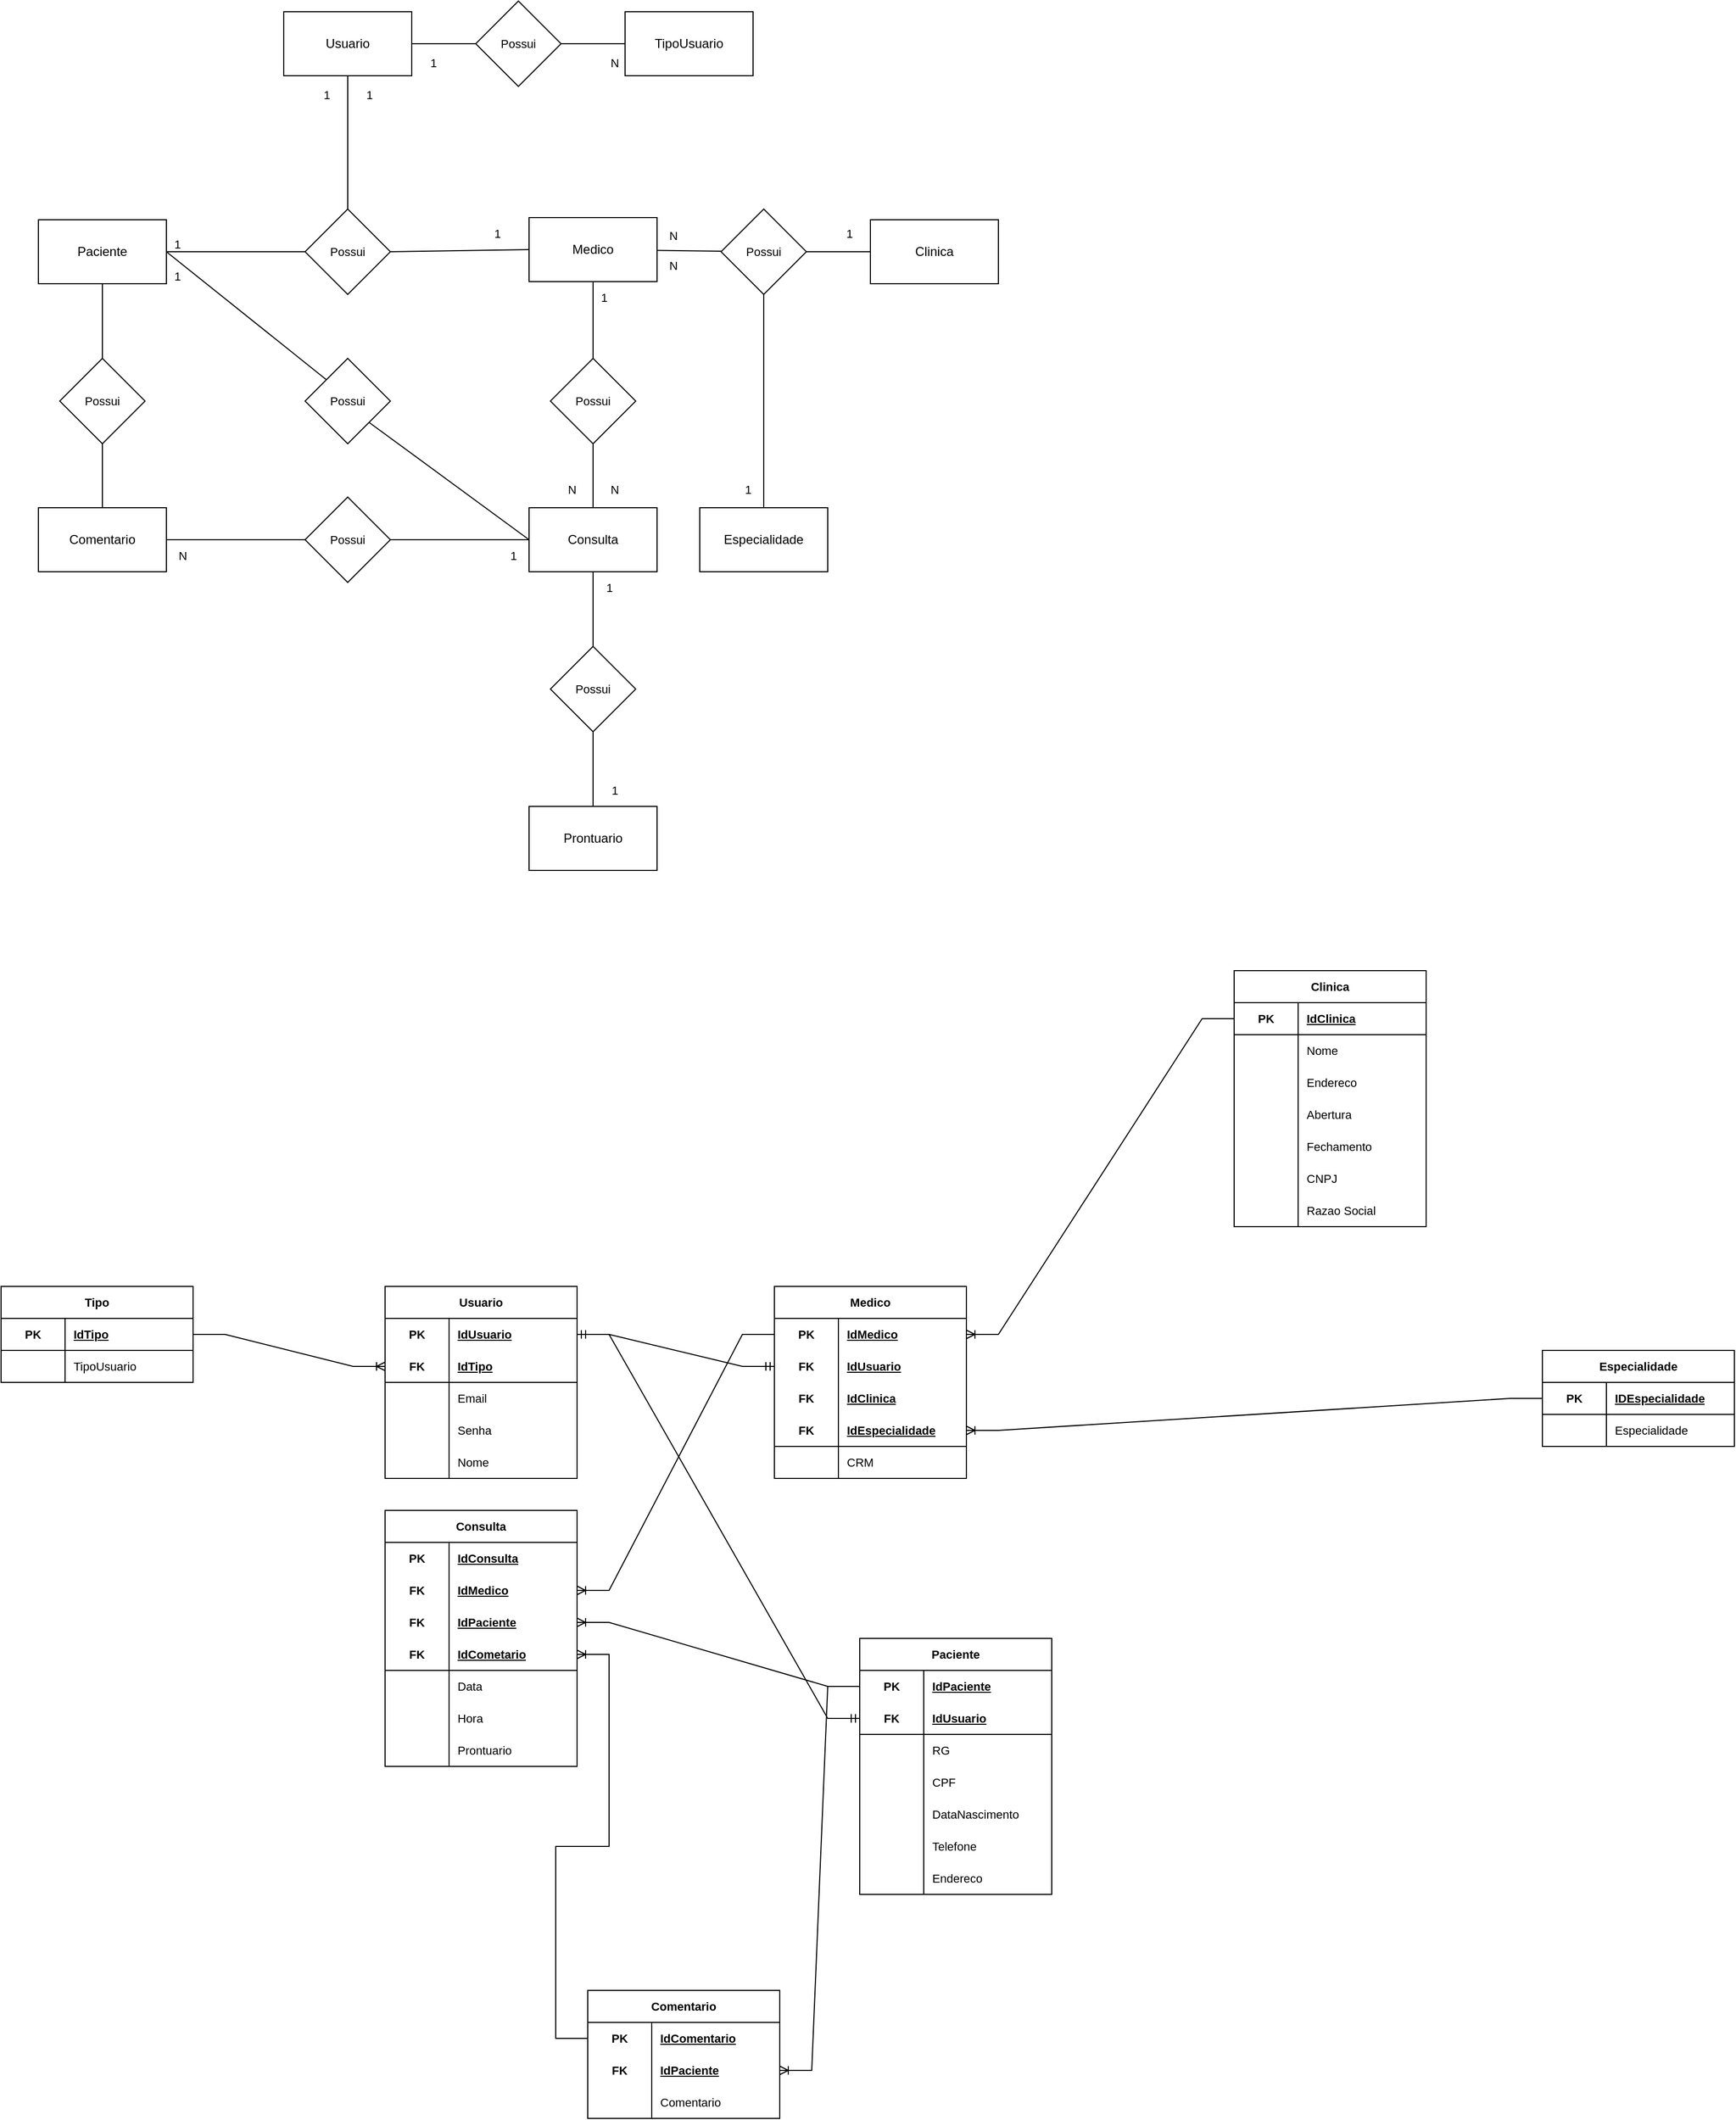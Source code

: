<mxfile version="21.6.8" type="device">
  <diagram name="Página-1" id="CS4_JuZPFNIUBW4ick5S">
    <mxGraphModel dx="913" dy="538" grid="1" gridSize="10" guides="1" tooltips="1" connect="1" arrows="1" fold="1" page="1" pageScale="1" pageWidth="827" pageHeight="1169" math="0" shadow="0">
      <root>
        <mxCell id="0" />
        <mxCell id="1" parent="0" />
        <mxCell id="_c0G7y4uplAxudqgMl8v-2" value="Usuario" style="whiteSpace=wrap;html=1;" parent="1" vertex="1">
          <mxGeometry x="350" y="585" width="120" height="60" as="geometry" />
        </mxCell>
        <mxCell id="_c0G7y4uplAxudqgMl8v-3" value="TipoUsuario" style="whiteSpace=wrap;html=1;" parent="1" vertex="1">
          <mxGeometry x="670" y="585" width="120" height="60" as="geometry" />
        </mxCell>
        <mxCell id="_c0G7y4uplAxudqgMl8v-4" value="Consulta" style="whiteSpace=wrap;html=1;" parent="1" vertex="1">
          <mxGeometry x="580" y="1050" width="120" height="60" as="geometry" />
        </mxCell>
        <mxCell id="_c0G7y4uplAxudqgMl8v-5" value="Medico" style="whiteSpace=wrap;html=1;" parent="1" vertex="1">
          <mxGeometry x="580" y="778" width="120" height="60" as="geometry" />
        </mxCell>
        <mxCell id="_c0G7y4uplAxudqgMl8v-6" value="Clinica" style="whiteSpace=wrap;html=1;" parent="1" vertex="1">
          <mxGeometry x="900" y="780" width="120" height="60" as="geometry" />
        </mxCell>
        <mxCell id="_c0G7y4uplAxudqgMl8v-7" value="Comentario" style="whiteSpace=wrap;html=1;" parent="1" vertex="1">
          <mxGeometry x="120" y="1050" width="120" height="60" as="geometry" />
        </mxCell>
        <mxCell id="_c0G7y4uplAxudqgMl8v-56" value="" style="edgeStyle=none;shape=connector;rounded=0;orthogonalLoop=1;jettySize=auto;html=1;labelBackgroundColor=default;strokeColor=default;fontFamily=Helvetica;fontSize=11;fontColor=default;endArrow=none;endFill=0;" parent="1" source="_c0G7y4uplAxudqgMl8v-8" target="_c0G7y4uplAxudqgMl8v-28" edge="1">
          <mxGeometry relative="1" as="geometry" />
        </mxCell>
        <mxCell id="_c0G7y4uplAxudqgMl8v-8" value="Prontuario" style="whiteSpace=wrap;html=1;" parent="1" vertex="1">
          <mxGeometry x="580" y="1330" width="120" height="60" as="geometry" />
        </mxCell>
        <mxCell id="_c0G7y4uplAxudqgMl8v-58" style="edgeStyle=none;shape=connector;rounded=0;orthogonalLoop=1;jettySize=auto;html=1;exitX=0.5;exitY=0;exitDx=0;exitDy=0;entryX=0.5;entryY=1;entryDx=0;entryDy=0;labelBackgroundColor=default;strokeColor=default;fontFamily=Helvetica;fontSize=11;fontColor=default;endArrow=none;endFill=0;" parent="1" source="_c0G7y4uplAxudqgMl8v-9" target="_c0G7y4uplAxudqgMl8v-12" edge="1">
          <mxGeometry relative="1" as="geometry" />
        </mxCell>
        <mxCell id="_c0G7y4uplAxudqgMl8v-9" value="Especialidade" style="whiteSpace=wrap;html=1;" parent="1" vertex="1">
          <mxGeometry x="740" y="1050" width="120" height="60" as="geometry" />
        </mxCell>
        <mxCell id="_c0G7y4uplAxudqgMl8v-10" value="Paciente" style="whiteSpace=wrap;html=1;" parent="1" vertex="1">
          <mxGeometry x="120" y="780" width="120" height="60" as="geometry" />
        </mxCell>
        <mxCell id="_c0G7y4uplAxudqgMl8v-36" value="" style="edgeStyle=none;shape=connector;rounded=0;orthogonalLoop=1;jettySize=auto;html=1;labelBackgroundColor=default;strokeColor=default;fontFamily=Helvetica;fontSize=11;fontColor=default;endArrow=none;endFill=0;" parent="1" source="_c0G7y4uplAxudqgMl8v-12" target="_c0G7y4uplAxudqgMl8v-6" edge="1">
          <mxGeometry relative="1" as="geometry" />
        </mxCell>
        <mxCell id="_c0G7y4uplAxudqgMl8v-37" value="" style="edgeStyle=none;shape=connector;rounded=0;orthogonalLoop=1;jettySize=auto;html=1;labelBackgroundColor=default;strokeColor=default;fontFamily=Helvetica;fontSize=11;fontColor=default;endArrow=none;endFill=0;" parent="1" source="_c0G7y4uplAxudqgMl8v-12" target="_c0G7y4uplAxudqgMl8v-5" edge="1">
          <mxGeometry relative="1" as="geometry" />
        </mxCell>
        <mxCell id="_c0G7y4uplAxudqgMl8v-12" value="Possui" style="rhombus;whiteSpace=wrap;html=1;fontFamily=Helvetica;fontSize=11;fontColor=default;" parent="1" vertex="1">
          <mxGeometry x="760" y="770" width="80" height="80" as="geometry" />
        </mxCell>
        <mxCell id="_c0G7y4uplAxudqgMl8v-17" value="" style="edgeStyle=none;shape=connector;rounded=0;orthogonalLoop=1;jettySize=auto;html=1;labelBackgroundColor=default;strokeColor=default;fontFamily=Helvetica;fontSize=11;fontColor=default;endArrow=none;endFill=0;" parent="1" source="_c0G7y4uplAxudqgMl8v-13" target="_c0G7y4uplAxudqgMl8v-2" edge="1">
          <mxGeometry relative="1" as="geometry" />
        </mxCell>
        <mxCell id="_c0G7y4uplAxudqgMl8v-18" value="" style="edgeStyle=none;shape=connector;rounded=0;orthogonalLoop=1;jettySize=auto;html=1;labelBackgroundColor=default;strokeColor=default;fontFamily=Helvetica;fontSize=11;fontColor=default;endArrow=none;endFill=0;" parent="1" source="_c0G7y4uplAxudqgMl8v-13" target="_c0G7y4uplAxudqgMl8v-3" edge="1">
          <mxGeometry relative="1" as="geometry" />
        </mxCell>
        <mxCell id="_c0G7y4uplAxudqgMl8v-13" value="Possui" style="rhombus;whiteSpace=wrap;html=1;fontFamily=Helvetica;fontSize=11;fontColor=default;" parent="1" vertex="1">
          <mxGeometry x="530" y="575" width="80" height="80" as="geometry" />
        </mxCell>
        <mxCell id="_c0G7y4uplAxudqgMl8v-57" value="" style="edgeStyle=none;shape=connector;rounded=0;orthogonalLoop=1;jettySize=auto;html=1;labelBackgroundColor=default;strokeColor=default;fontFamily=Helvetica;fontSize=11;fontColor=default;endArrow=none;endFill=0;" parent="1" source="_c0G7y4uplAxudqgMl8v-28" target="_c0G7y4uplAxudqgMl8v-4" edge="1">
          <mxGeometry relative="1" as="geometry" />
        </mxCell>
        <mxCell id="_c0G7y4uplAxudqgMl8v-28" value="Possui" style="rhombus;whiteSpace=wrap;html=1;fontFamily=Helvetica;fontSize=11;fontColor=default;" parent="1" vertex="1">
          <mxGeometry x="600" y="1180" width="80" height="80" as="geometry" />
        </mxCell>
        <mxCell id="_c0G7y4uplAxudqgMl8v-33" style="edgeStyle=none;shape=connector;rounded=0;orthogonalLoop=1;jettySize=auto;html=1;exitX=0.5;exitY=0;exitDx=0;exitDy=0;entryX=0.5;entryY=1;entryDx=0;entryDy=0;labelBackgroundColor=default;strokeColor=default;fontFamily=Helvetica;fontSize=11;fontColor=default;endArrow=none;endFill=0;" parent="1" source="_c0G7y4uplAxudqgMl8v-32" target="_c0G7y4uplAxudqgMl8v-2" edge="1">
          <mxGeometry relative="1" as="geometry" />
        </mxCell>
        <mxCell id="_c0G7y4uplAxudqgMl8v-34" style="edgeStyle=none;shape=connector;rounded=0;orthogonalLoop=1;jettySize=auto;html=1;exitX=1;exitY=0.5;exitDx=0;exitDy=0;entryX=0;entryY=0.5;entryDx=0;entryDy=0;labelBackgroundColor=default;strokeColor=default;fontFamily=Helvetica;fontSize=11;fontColor=default;endArrow=none;endFill=0;" parent="1" source="_c0G7y4uplAxudqgMl8v-32" target="_c0G7y4uplAxudqgMl8v-5" edge="1">
          <mxGeometry relative="1" as="geometry" />
        </mxCell>
        <mxCell id="_c0G7y4uplAxudqgMl8v-35" style="edgeStyle=none;shape=connector;rounded=0;orthogonalLoop=1;jettySize=auto;html=1;exitX=0;exitY=0.5;exitDx=0;exitDy=0;entryX=1;entryY=0.5;entryDx=0;entryDy=0;labelBackgroundColor=default;strokeColor=default;fontFamily=Helvetica;fontSize=11;fontColor=default;endArrow=none;endFill=0;" parent="1" source="_c0G7y4uplAxudqgMl8v-32" target="_c0G7y4uplAxudqgMl8v-10" edge="1">
          <mxGeometry relative="1" as="geometry" />
        </mxCell>
        <mxCell id="_c0G7y4uplAxudqgMl8v-32" value="Possui" style="rhombus;whiteSpace=wrap;html=1;fontFamily=Helvetica;fontSize=11;fontColor=default;" parent="1" vertex="1">
          <mxGeometry x="370" y="770" width="80" height="80" as="geometry" />
        </mxCell>
        <mxCell id="_c0G7y4uplAxudqgMl8v-39" value="" style="edgeStyle=none;shape=connector;rounded=0;orthogonalLoop=1;jettySize=auto;html=1;labelBackgroundColor=default;strokeColor=default;fontFamily=Helvetica;fontSize=11;fontColor=default;endArrow=none;endFill=0;" parent="1" source="_c0G7y4uplAxudqgMl8v-38" target="_c0G7y4uplAxudqgMl8v-10" edge="1">
          <mxGeometry relative="1" as="geometry" />
        </mxCell>
        <mxCell id="_c0G7y4uplAxudqgMl8v-40" value="" style="edgeStyle=none;shape=connector;rounded=0;orthogonalLoop=1;jettySize=auto;html=1;labelBackgroundColor=default;strokeColor=default;fontFamily=Helvetica;fontSize=11;fontColor=default;endArrow=none;endFill=0;" parent="1" source="_c0G7y4uplAxudqgMl8v-38" target="_c0G7y4uplAxudqgMl8v-7" edge="1">
          <mxGeometry relative="1" as="geometry" />
        </mxCell>
        <mxCell id="_c0G7y4uplAxudqgMl8v-38" value="Possui" style="rhombus;whiteSpace=wrap;html=1;fontFamily=Helvetica;fontSize=11;fontColor=default;" parent="1" vertex="1">
          <mxGeometry x="140" y="910" width="80" height="80" as="geometry" />
        </mxCell>
        <mxCell id="_c0G7y4uplAxudqgMl8v-51" style="edgeStyle=none;shape=connector;rounded=0;orthogonalLoop=1;jettySize=auto;html=1;exitX=0;exitY=0;exitDx=0;exitDy=0;entryX=1;entryY=0.5;entryDx=0;entryDy=0;labelBackgroundColor=default;strokeColor=default;fontFamily=Helvetica;fontSize=11;fontColor=default;endArrow=none;endFill=0;" parent="1" source="_c0G7y4uplAxudqgMl8v-41" target="_c0G7y4uplAxudqgMl8v-10" edge="1">
          <mxGeometry relative="1" as="geometry" />
        </mxCell>
        <mxCell id="_c0G7y4uplAxudqgMl8v-52" style="edgeStyle=none;shape=connector;rounded=0;orthogonalLoop=1;jettySize=auto;html=1;exitX=1;exitY=1;exitDx=0;exitDy=0;entryX=0;entryY=0.5;entryDx=0;entryDy=0;labelBackgroundColor=default;strokeColor=default;fontFamily=Helvetica;fontSize=11;fontColor=default;endArrow=none;endFill=0;" parent="1" source="_c0G7y4uplAxudqgMl8v-41" target="_c0G7y4uplAxudqgMl8v-4" edge="1">
          <mxGeometry relative="1" as="geometry" />
        </mxCell>
        <mxCell id="_c0G7y4uplAxudqgMl8v-41" value="Possui" style="rhombus;whiteSpace=wrap;html=1;fontFamily=Helvetica;fontSize=11;fontColor=default;" parent="1" vertex="1">
          <mxGeometry x="370" y="910" width="80" height="80" as="geometry" />
        </mxCell>
        <mxCell id="_c0G7y4uplAxudqgMl8v-47" value="" style="edgeStyle=none;shape=connector;rounded=0;orthogonalLoop=1;jettySize=auto;html=1;labelBackgroundColor=default;strokeColor=default;fontFamily=Helvetica;fontSize=11;fontColor=default;endArrow=none;endFill=0;" parent="1" source="_c0G7y4uplAxudqgMl8v-46" target="_c0G7y4uplAxudqgMl8v-5" edge="1">
          <mxGeometry relative="1" as="geometry" />
        </mxCell>
        <mxCell id="_c0G7y4uplAxudqgMl8v-48" value="" style="edgeStyle=none;shape=connector;rounded=0;orthogonalLoop=1;jettySize=auto;html=1;labelBackgroundColor=default;strokeColor=default;fontFamily=Helvetica;fontSize=11;fontColor=default;endArrow=none;endFill=0;" parent="1" source="_c0G7y4uplAxudqgMl8v-46" target="_c0G7y4uplAxudqgMl8v-4" edge="1">
          <mxGeometry relative="1" as="geometry" />
        </mxCell>
        <mxCell id="_c0G7y4uplAxudqgMl8v-46" value="Possui" style="rhombus;whiteSpace=wrap;html=1;fontFamily=Helvetica;fontSize=11;fontColor=default;" parent="1" vertex="1">
          <mxGeometry x="600" y="910" width="80" height="80" as="geometry" />
        </mxCell>
        <mxCell id="_c0G7y4uplAxudqgMl8v-54" style="edgeStyle=none;shape=connector;rounded=0;orthogonalLoop=1;jettySize=auto;html=1;exitX=1;exitY=0.5;exitDx=0;exitDy=0;entryX=0;entryY=0.5;entryDx=0;entryDy=0;labelBackgroundColor=default;strokeColor=default;fontFamily=Helvetica;fontSize=11;fontColor=default;endArrow=none;endFill=0;" parent="1" source="_c0G7y4uplAxudqgMl8v-53" target="_c0G7y4uplAxudqgMl8v-4" edge="1">
          <mxGeometry relative="1" as="geometry" />
        </mxCell>
        <mxCell id="_c0G7y4uplAxudqgMl8v-55" style="edgeStyle=none;shape=connector;rounded=0;orthogonalLoop=1;jettySize=auto;html=1;exitX=0;exitY=0.5;exitDx=0;exitDy=0;entryX=1;entryY=0.5;entryDx=0;entryDy=0;labelBackgroundColor=default;strokeColor=default;fontFamily=Helvetica;fontSize=11;fontColor=default;endArrow=none;endFill=0;" parent="1" source="_c0G7y4uplAxudqgMl8v-53" target="_c0G7y4uplAxudqgMl8v-7" edge="1">
          <mxGeometry relative="1" as="geometry" />
        </mxCell>
        <mxCell id="_c0G7y4uplAxudqgMl8v-53" value="Possui" style="rhombus;whiteSpace=wrap;html=1;fontFamily=Helvetica;fontSize=11;fontColor=default;" parent="1" vertex="1">
          <mxGeometry x="370" y="1040" width="80" height="80" as="geometry" />
        </mxCell>
        <mxCell id="_c0G7y4uplAxudqgMl8v-59" value="N" style="text;html=1;align=center;verticalAlign=middle;resizable=0;points=[];autosize=1;strokeColor=none;fillColor=none;fontSize=11;fontFamily=Helvetica;fontColor=default;" parent="1" vertex="1">
          <mxGeometry x="645" y="618" width="30" height="30" as="geometry" />
        </mxCell>
        <mxCell id="_c0G7y4uplAxudqgMl8v-60" value="1" style="text;html=1;align=center;verticalAlign=middle;resizable=0;points=[];autosize=1;strokeColor=none;fillColor=none;fontSize=11;fontFamily=Helvetica;fontColor=default;" parent="1" vertex="1">
          <mxGeometry x="475" y="618" width="30" height="30" as="geometry" />
        </mxCell>
        <mxCell id="_c0G7y4uplAxudqgMl8v-61" value="1" style="text;html=1;align=center;verticalAlign=middle;resizable=0;points=[];autosize=1;strokeColor=none;fillColor=none;fontSize=11;fontFamily=Helvetica;fontColor=default;" parent="1" vertex="1">
          <mxGeometry x="415" y="648" width="30" height="30" as="geometry" />
        </mxCell>
        <mxCell id="_c0G7y4uplAxudqgMl8v-62" value="1" style="text;html=1;align=center;verticalAlign=middle;resizable=0;points=[];autosize=1;strokeColor=none;fillColor=none;fontSize=11;fontFamily=Helvetica;fontColor=default;" parent="1" vertex="1">
          <mxGeometry x="535" y="778" width="30" height="30" as="geometry" />
        </mxCell>
        <mxCell id="_c0G7y4uplAxudqgMl8v-63" value="1" style="text;html=1;align=center;verticalAlign=middle;resizable=0;points=[];autosize=1;strokeColor=none;fillColor=none;fontSize=11;fontFamily=Helvetica;fontColor=default;" parent="1" vertex="1">
          <mxGeometry x="235" y="788" width="30" height="30" as="geometry" />
        </mxCell>
        <mxCell id="_c0G7y4uplAxudqgMl8v-64" value="1" style="text;html=1;align=center;verticalAlign=middle;resizable=0;points=[];autosize=1;strokeColor=none;fillColor=none;fontSize=11;fontFamily=Helvetica;fontColor=default;" parent="1" vertex="1">
          <mxGeometry x="375" y="648" width="30" height="30" as="geometry" />
        </mxCell>
        <mxCell id="_c0G7y4uplAxudqgMl8v-65" value="N" style="text;html=1;align=center;verticalAlign=middle;resizable=0;points=[];autosize=1;strokeColor=none;fillColor=none;fontSize=11;fontFamily=Helvetica;fontColor=default;" parent="1" vertex="1">
          <mxGeometry x="645" y="1018" width="30" height="30" as="geometry" />
        </mxCell>
        <mxCell id="_c0G7y4uplAxudqgMl8v-66" value="1" style="text;html=1;align=center;verticalAlign=middle;resizable=0;points=[];autosize=1;strokeColor=none;fillColor=none;fontSize=11;fontFamily=Helvetica;fontColor=default;" parent="1" vertex="1">
          <mxGeometry x="635" y="838" width="30" height="30" as="geometry" />
        </mxCell>
        <mxCell id="_c0G7y4uplAxudqgMl8v-67" value="N" style="text;html=1;align=center;verticalAlign=middle;resizable=0;points=[];autosize=1;strokeColor=none;fillColor=none;fontSize=11;fontFamily=Helvetica;fontColor=default;" parent="1" vertex="1">
          <mxGeometry x="605" y="1018" width="30" height="30" as="geometry" />
        </mxCell>
        <mxCell id="_c0G7y4uplAxudqgMl8v-68" value="1" style="text;html=1;align=center;verticalAlign=middle;resizable=0;points=[];autosize=1;strokeColor=none;fillColor=none;fontSize=11;fontFamily=Helvetica;fontColor=default;" parent="1" vertex="1">
          <mxGeometry x="235" y="818" width="30" height="30" as="geometry" />
        </mxCell>
        <mxCell id="_c0G7y4uplAxudqgMl8v-69" value="N" style="text;html=1;align=center;verticalAlign=middle;resizable=0;points=[];autosize=1;strokeColor=none;fillColor=none;fontSize=11;fontFamily=Helvetica;fontColor=default;" parent="1" vertex="1">
          <mxGeometry x="700" y="780" width="30" height="30" as="geometry" />
        </mxCell>
        <mxCell id="_c0G7y4uplAxudqgMl8v-70" value="1" style="text;html=1;align=center;verticalAlign=middle;resizable=0;points=[];autosize=1;strokeColor=none;fillColor=none;fontSize=11;fontFamily=Helvetica;fontColor=default;" parent="1" vertex="1">
          <mxGeometry x="865" y="778" width="30" height="30" as="geometry" />
        </mxCell>
        <mxCell id="_c0G7y4uplAxudqgMl8v-71" value="N" style="text;html=1;align=center;verticalAlign=middle;resizable=0;points=[];autosize=1;strokeColor=none;fillColor=none;fontSize=11;fontFamily=Helvetica;fontColor=default;" parent="1" vertex="1">
          <mxGeometry x="700" y="808" width="30" height="30" as="geometry" />
        </mxCell>
        <mxCell id="_c0G7y4uplAxudqgMl8v-72" value="1" style="text;html=1;align=center;verticalAlign=middle;resizable=0;points=[];autosize=1;strokeColor=none;fillColor=none;fontSize=11;fontFamily=Helvetica;fontColor=default;" parent="1" vertex="1">
          <mxGeometry x="770" y="1018" width="30" height="30" as="geometry" />
        </mxCell>
        <mxCell id="_c0G7y4uplAxudqgMl8v-73" value="1" style="text;html=1;align=center;verticalAlign=middle;resizable=0;points=[];autosize=1;strokeColor=none;fillColor=none;fontSize=11;fontFamily=Helvetica;fontColor=default;" parent="1" vertex="1">
          <mxGeometry x="640" y="1110" width="30" height="30" as="geometry" />
        </mxCell>
        <mxCell id="_c0G7y4uplAxudqgMl8v-74" value="1" style="text;html=1;align=center;verticalAlign=middle;resizable=0;points=[];autosize=1;strokeColor=none;fillColor=none;fontSize=11;fontFamily=Helvetica;fontColor=default;" parent="1" vertex="1">
          <mxGeometry x="645" y="1300" width="30" height="30" as="geometry" />
        </mxCell>
        <mxCell id="_c0G7y4uplAxudqgMl8v-75" value="1" style="text;html=1;align=center;verticalAlign=middle;resizable=0;points=[];autosize=1;strokeColor=none;fillColor=none;fontSize=11;fontFamily=Helvetica;fontColor=default;" parent="1" vertex="1">
          <mxGeometry x="550" y="1080" width="30" height="30" as="geometry" />
        </mxCell>
        <mxCell id="_c0G7y4uplAxudqgMl8v-76" value="N" style="text;html=1;align=center;verticalAlign=middle;resizable=0;points=[];autosize=1;strokeColor=none;fillColor=none;fontSize=11;fontFamily=Helvetica;fontColor=default;" parent="1" vertex="1">
          <mxGeometry x="240" y="1080" width="30" height="30" as="geometry" />
        </mxCell>
        <mxCell id="_c0G7y4uplAxudqgMl8v-77" value="Usuario" style="shape=table;startSize=30;container=1;collapsible=1;childLayout=tableLayout;fixedRows=1;rowLines=0;fontStyle=1;align=center;resizeLast=1;html=1;whiteSpace=wrap;fontFamily=Helvetica;fontSize=11;fontColor=default;" parent="1" vertex="1">
          <mxGeometry x="445" y="1780" width="180" height="180" as="geometry" />
        </mxCell>
        <mxCell id="_c0G7y4uplAxudqgMl8v-78" value="" style="shape=tableRow;horizontal=0;startSize=0;swimlaneHead=0;swimlaneBody=0;fillColor=none;collapsible=0;dropTarget=0;points=[[0,0.5],[1,0.5]];portConstraint=eastwest;top=0;left=0;right=0;bottom=0;html=1;fontFamily=Helvetica;fontSize=11;fontColor=default;" parent="_c0G7y4uplAxudqgMl8v-77" vertex="1">
          <mxGeometry y="30" width="180" height="30" as="geometry" />
        </mxCell>
        <mxCell id="_c0G7y4uplAxudqgMl8v-79" value="PK" style="shape=partialRectangle;connectable=0;fillColor=none;top=0;left=0;bottom=0;right=0;fontStyle=1;overflow=hidden;html=1;whiteSpace=wrap;fontFamily=Helvetica;fontSize=11;fontColor=default;" parent="_c0G7y4uplAxudqgMl8v-78" vertex="1">
          <mxGeometry width="60" height="30" as="geometry">
            <mxRectangle width="60" height="30" as="alternateBounds" />
          </mxGeometry>
        </mxCell>
        <mxCell id="_c0G7y4uplAxudqgMl8v-80" value="IdUsuario" style="shape=partialRectangle;connectable=0;fillColor=none;top=0;left=0;bottom=0;right=0;align=left;spacingLeft=6;fontStyle=5;overflow=hidden;html=1;whiteSpace=wrap;fontFamily=Helvetica;fontSize=11;fontColor=default;" parent="_c0G7y4uplAxudqgMl8v-78" vertex="1">
          <mxGeometry x="60" width="120" height="30" as="geometry">
            <mxRectangle width="120" height="30" as="alternateBounds" />
          </mxGeometry>
        </mxCell>
        <mxCell id="_c0G7y4uplAxudqgMl8v-81" value="" style="shape=tableRow;horizontal=0;startSize=0;swimlaneHead=0;swimlaneBody=0;fillColor=none;collapsible=0;dropTarget=0;points=[[0,0.5],[1,0.5]];portConstraint=eastwest;top=0;left=0;right=0;bottom=1;html=1;fontFamily=Helvetica;fontSize=11;fontColor=default;" parent="_c0G7y4uplAxudqgMl8v-77" vertex="1">
          <mxGeometry y="60" width="180" height="30" as="geometry" />
        </mxCell>
        <mxCell id="_c0G7y4uplAxudqgMl8v-82" value="FK" style="shape=partialRectangle;connectable=0;fillColor=none;top=0;left=0;bottom=0;right=0;fontStyle=1;overflow=hidden;html=1;whiteSpace=wrap;fontFamily=Helvetica;fontSize=11;fontColor=default;" parent="_c0G7y4uplAxudqgMl8v-81" vertex="1">
          <mxGeometry width="60" height="30" as="geometry">
            <mxRectangle width="60" height="30" as="alternateBounds" />
          </mxGeometry>
        </mxCell>
        <mxCell id="_c0G7y4uplAxudqgMl8v-83" value="IdTipo" style="shape=partialRectangle;connectable=0;fillColor=none;top=0;left=0;bottom=0;right=0;align=left;spacingLeft=6;fontStyle=5;overflow=hidden;html=1;whiteSpace=wrap;fontFamily=Helvetica;fontSize=11;fontColor=default;" parent="_c0G7y4uplAxudqgMl8v-81" vertex="1">
          <mxGeometry x="60" width="120" height="30" as="geometry">
            <mxRectangle width="120" height="30" as="alternateBounds" />
          </mxGeometry>
        </mxCell>
        <mxCell id="_c0G7y4uplAxudqgMl8v-84" value="" style="shape=tableRow;horizontal=0;startSize=0;swimlaneHead=0;swimlaneBody=0;fillColor=none;collapsible=0;dropTarget=0;points=[[0,0.5],[1,0.5]];portConstraint=eastwest;top=0;left=0;right=0;bottom=0;html=1;fontFamily=Helvetica;fontSize=11;fontColor=default;" parent="_c0G7y4uplAxudqgMl8v-77" vertex="1">
          <mxGeometry y="90" width="180" height="30" as="geometry" />
        </mxCell>
        <mxCell id="_c0G7y4uplAxudqgMl8v-85" value="" style="shape=partialRectangle;connectable=0;fillColor=none;top=0;left=0;bottom=0;right=0;editable=1;overflow=hidden;html=1;whiteSpace=wrap;fontFamily=Helvetica;fontSize=11;fontColor=default;" parent="_c0G7y4uplAxudqgMl8v-84" vertex="1">
          <mxGeometry width="60" height="30" as="geometry">
            <mxRectangle width="60" height="30" as="alternateBounds" />
          </mxGeometry>
        </mxCell>
        <mxCell id="_c0G7y4uplAxudqgMl8v-86" value="Email" style="shape=partialRectangle;connectable=0;fillColor=none;top=0;left=0;bottom=0;right=0;align=left;spacingLeft=6;overflow=hidden;html=1;whiteSpace=wrap;fontFamily=Helvetica;fontSize=11;fontColor=default;" parent="_c0G7y4uplAxudqgMl8v-84" vertex="1">
          <mxGeometry x="60" width="120" height="30" as="geometry">
            <mxRectangle width="120" height="30" as="alternateBounds" />
          </mxGeometry>
        </mxCell>
        <mxCell id="_c0G7y4uplAxudqgMl8v-87" value="" style="shape=tableRow;horizontal=0;startSize=0;swimlaneHead=0;swimlaneBody=0;fillColor=none;collapsible=0;dropTarget=0;points=[[0,0.5],[1,0.5]];portConstraint=eastwest;top=0;left=0;right=0;bottom=0;html=1;fontFamily=Helvetica;fontSize=11;fontColor=default;" parent="_c0G7y4uplAxudqgMl8v-77" vertex="1">
          <mxGeometry y="120" width="180" height="30" as="geometry" />
        </mxCell>
        <mxCell id="_c0G7y4uplAxudqgMl8v-88" value="" style="shape=partialRectangle;connectable=0;fillColor=none;top=0;left=0;bottom=0;right=0;editable=1;overflow=hidden;html=1;whiteSpace=wrap;fontFamily=Helvetica;fontSize=11;fontColor=default;" parent="_c0G7y4uplAxudqgMl8v-87" vertex="1">
          <mxGeometry width="60" height="30" as="geometry">
            <mxRectangle width="60" height="30" as="alternateBounds" />
          </mxGeometry>
        </mxCell>
        <mxCell id="_c0G7y4uplAxudqgMl8v-89" value="Senha" style="shape=partialRectangle;connectable=0;fillColor=none;top=0;left=0;bottom=0;right=0;align=left;spacingLeft=6;overflow=hidden;html=1;whiteSpace=wrap;fontFamily=Helvetica;fontSize=11;fontColor=default;" parent="_c0G7y4uplAxudqgMl8v-87" vertex="1">
          <mxGeometry x="60" width="120" height="30" as="geometry">
            <mxRectangle width="120" height="30" as="alternateBounds" />
          </mxGeometry>
        </mxCell>
        <mxCell id="u57X_MrfE8z27lFS9d12-1" style="shape=tableRow;horizontal=0;startSize=0;swimlaneHead=0;swimlaneBody=0;fillColor=none;collapsible=0;dropTarget=0;points=[[0,0.5],[1,0.5]];portConstraint=eastwest;top=0;left=0;right=0;bottom=0;html=1;fontFamily=Helvetica;fontSize=11;fontColor=default;" vertex="1" parent="_c0G7y4uplAxudqgMl8v-77">
          <mxGeometry y="150" width="180" height="30" as="geometry" />
        </mxCell>
        <mxCell id="u57X_MrfE8z27lFS9d12-2" style="shape=partialRectangle;connectable=0;fillColor=none;top=0;left=0;bottom=0;right=0;editable=1;overflow=hidden;html=1;whiteSpace=wrap;fontFamily=Helvetica;fontSize=11;fontColor=default;" vertex="1" parent="u57X_MrfE8z27lFS9d12-1">
          <mxGeometry width="60" height="30" as="geometry">
            <mxRectangle width="60" height="30" as="alternateBounds" />
          </mxGeometry>
        </mxCell>
        <mxCell id="u57X_MrfE8z27lFS9d12-3" value="Nome" style="shape=partialRectangle;connectable=0;fillColor=none;top=0;left=0;bottom=0;right=0;align=left;spacingLeft=6;overflow=hidden;html=1;whiteSpace=wrap;fontFamily=Helvetica;fontSize=11;fontColor=default;" vertex="1" parent="u57X_MrfE8z27lFS9d12-1">
          <mxGeometry x="60" width="120" height="30" as="geometry">
            <mxRectangle width="120" height="30" as="alternateBounds" />
          </mxGeometry>
        </mxCell>
        <mxCell id="_c0G7y4uplAxudqgMl8v-90" value="Tipo" style="shape=table;startSize=30;container=1;collapsible=1;childLayout=tableLayout;fixedRows=1;rowLines=0;fontStyle=1;align=center;resizeLast=1;html=1;whiteSpace=wrap;fontFamily=Helvetica;fontSize=11;fontColor=default;" parent="1" vertex="1">
          <mxGeometry x="85" y="1780" width="180" height="90" as="geometry" />
        </mxCell>
        <mxCell id="_c0G7y4uplAxudqgMl8v-94" value="" style="shape=tableRow;horizontal=0;startSize=0;swimlaneHead=0;swimlaneBody=0;fillColor=none;collapsible=0;dropTarget=0;points=[[0,0.5],[1,0.5]];portConstraint=eastwest;top=0;left=0;right=0;bottom=1;html=1;fontFamily=Helvetica;fontSize=11;fontColor=default;" parent="_c0G7y4uplAxudqgMl8v-90" vertex="1">
          <mxGeometry y="30" width="180" height="30" as="geometry" />
        </mxCell>
        <mxCell id="_c0G7y4uplAxudqgMl8v-95" value="PK" style="shape=partialRectangle;connectable=0;fillColor=none;top=0;left=0;bottom=0;right=0;fontStyle=1;overflow=hidden;html=1;whiteSpace=wrap;fontFamily=Helvetica;fontSize=11;fontColor=default;" parent="_c0G7y4uplAxudqgMl8v-94" vertex="1">
          <mxGeometry width="60" height="30" as="geometry">
            <mxRectangle width="60" height="30" as="alternateBounds" />
          </mxGeometry>
        </mxCell>
        <mxCell id="_c0G7y4uplAxudqgMl8v-96" value="IdTipo" style="shape=partialRectangle;connectable=0;fillColor=none;top=0;left=0;bottom=0;right=0;align=left;spacingLeft=6;fontStyle=5;overflow=hidden;html=1;whiteSpace=wrap;fontFamily=Helvetica;fontSize=11;fontColor=default;" parent="_c0G7y4uplAxudqgMl8v-94" vertex="1">
          <mxGeometry x="60" width="120" height="30" as="geometry">
            <mxRectangle width="120" height="30" as="alternateBounds" />
          </mxGeometry>
        </mxCell>
        <mxCell id="_c0G7y4uplAxudqgMl8v-97" value="" style="shape=tableRow;horizontal=0;startSize=0;swimlaneHead=0;swimlaneBody=0;fillColor=none;collapsible=0;dropTarget=0;points=[[0,0.5],[1,0.5]];portConstraint=eastwest;top=0;left=0;right=0;bottom=0;html=1;fontFamily=Helvetica;fontSize=11;fontColor=default;" parent="_c0G7y4uplAxudqgMl8v-90" vertex="1">
          <mxGeometry y="60" width="180" height="30" as="geometry" />
        </mxCell>
        <mxCell id="_c0G7y4uplAxudqgMl8v-98" value="" style="shape=partialRectangle;connectable=0;fillColor=none;top=0;left=0;bottom=0;right=0;editable=1;overflow=hidden;html=1;whiteSpace=wrap;fontFamily=Helvetica;fontSize=11;fontColor=default;" parent="_c0G7y4uplAxudqgMl8v-97" vertex="1">
          <mxGeometry width="60" height="30" as="geometry">
            <mxRectangle width="60" height="30" as="alternateBounds" />
          </mxGeometry>
        </mxCell>
        <mxCell id="_c0G7y4uplAxudqgMl8v-99" value="TipoUsuario" style="shape=partialRectangle;connectable=0;fillColor=none;top=0;left=0;bottom=0;right=0;align=left;spacingLeft=6;overflow=hidden;html=1;whiteSpace=wrap;fontFamily=Helvetica;fontSize=11;fontColor=default;" parent="_c0G7y4uplAxudqgMl8v-97" vertex="1">
          <mxGeometry x="60" width="120" height="30" as="geometry">
            <mxRectangle width="120" height="30" as="alternateBounds" />
          </mxGeometry>
        </mxCell>
        <mxCell id="_c0G7y4uplAxudqgMl8v-103" value="Medico" style="shape=table;startSize=30;container=1;collapsible=1;childLayout=tableLayout;fixedRows=1;rowLines=0;fontStyle=1;align=center;resizeLast=1;html=1;whiteSpace=wrap;fontFamily=Helvetica;fontSize=11;fontColor=default;" parent="1" vertex="1">
          <mxGeometry x="810" y="1780" width="180" height="180" as="geometry" />
        </mxCell>
        <mxCell id="_c0G7y4uplAxudqgMl8v-104" value="" style="shape=tableRow;horizontal=0;startSize=0;swimlaneHead=0;swimlaneBody=0;fillColor=none;collapsible=0;dropTarget=0;points=[[0,0.5],[1,0.5]];portConstraint=eastwest;top=0;left=0;right=0;bottom=0;html=1;fontFamily=Helvetica;fontSize=11;fontColor=default;" parent="_c0G7y4uplAxudqgMl8v-103" vertex="1">
          <mxGeometry y="30" width="180" height="30" as="geometry" />
        </mxCell>
        <mxCell id="_c0G7y4uplAxudqgMl8v-105" value="PK" style="shape=partialRectangle;connectable=0;fillColor=none;top=0;left=0;bottom=0;right=0;fontStyle=1;overflow=hidden;html=1;whiteSpace=wrap;fontFamily=Helvetica;fontSize=11;fontColor=default;" parent="_c0G7y4uplAxudqgMl8v-104" vertex="1">
          <mxGeometry width="60" height="30" as="geometry">
            <mxRectangle width="60" height="30" as="alternateBounds" />
          </mxGeometry>
        </mxCell>
        <mxCell id="_c0G7y4uplAxudqgMl8v-106" value="IdMedico" style="shape=partialRectangle;connectable=0;fillColor=none;top=0;left=0;bottom=0;right=0;align=left;spacingLeft=6;fontStyle=5;overflow=hidden;html=1;whiteSpace=wrap;fontFamily=Helvetica;fontSize=11;fontColor=default;" parent="_c0G7y4uplAxudqgMl8v-104" vertex="1">
          <mxGeometry x="60" width="120" height="30" as="geometry">
            <mxRectangle width="120" height="30" as="alternateBounds" />
          </mxGeometry>
        </mxCell>
        <mxCell id="_c0G7y4uplAxudqgMl8v-218" style="shape=tableRow;horizontal=0;startSize=0;swimlaneHead=0;swimlaneBody=0;fillColor=none;collapsible=0;dropTarget=0;points=[[0,0.5],[1,0.5]];portConstraint=eastwest;top=0;left=0;right=0;bottom=0;html=1;fontFamily=Helvetica;fontSize=11;fontColor=default;" parent="_c0G7y4uplAxudqgMl8v-103" vertex="1">
          <mxGeometry y="60" width="180" height="30" as="geometry" />
        </mxCell>
        <mxCell id="_c0G7y4uplAxudqgMl8v-219" value="FK" style="shape=partialRectangle;connectable=0;fillColor=none;top=0;left=0;bottom=0;right=0;fontStyle=1;overflow=hidden;html=1;whiteSpace=wrap;fontFamily=Helvetica;fontSize=11;fontColor=default;" parent="_c0G7y4uplAxudqgMl8v-218" vertex="1">
          <mxGeometry width="60" height="30" as="geometry">
            <mxRectangle width="60" height="30" as="alternateBounds" />
          </mxGeometry>
        </mxCell>
        <mxCell id="_c0G7y4uplAxudqgMl8v-220" value="IdUsuario" style="shape=partialRectangle;connectable=0;fillColor=none;top=0;left=0;bottom=0;right=0;align=left;spacingLeft=6;fontStyle=5;overflow=hidden;html=1;whiteSpace=wrap;fontFamily=Helvetica;fontSize=11;fontColor=default;" parent="_c0G7y4uplAxudqgMl8v-218" vertex="1">
          <mxGeometry x="60" width="120" height="30" as="geometry">
            <mxRectangle width="120" height="30" as="alternateBounds" />
          </mxGeometry>
        </mxCell>
        <mxCell id="_c0G7y4uplAxudqgMl8v-215" style="shape=tableRow;horizontal=0;startSize=0;swimlaneHead=0;swimlaneBody=0;fillColor=none;collapsible=0;dropTarget=0;points=[[0,0.5],[1,0.5]];portConstraint=eastwest;top=0;left=0;right=0;bottom=0;html=1;fontFamily=Helvetica;fontSize=11;fontColor=default;" parent="_c0G7y4uplAxudqgMl8v-103" vertex="1">
          <mxGeometry y="90" width="180" height="30" as="geometry" />
        </mxCell>
        <mxCell id="_c0G7y4uplAxudqgMl8v-216" value="FK" style="shape=partialRectangle;connectable=0;fillColor=none;top=0;left=0;bottom=0;right=0;fontStyle=1;overflow=hidden;html=1;whiteSpace=wrap;fontFamily=Helvetica;fontSize=11;fontColor=default;" parent="_c0G7y4uplAxudqgMl8v-215" vertex="1">
          <mxGeometry width="60" height="30" as="geometry">
            <mxRectangle width="60" height="30" as="alternateBounds" />
          </mxGeometry>
        </mxCell>
        <mxCell id="_c0G7y4uplAxudqgMl8v-217" value="IdClinica" style="shape=partialRectangle;connectable=0;fillColor=none;top=0;left=0;bottom=0;right=0;align=left;spacingLeft=6;fontStyle=5;overflow=hidden;html=1;whiteSpace=wrap;fontFamily=Helvetica;fontSize=11;fontColor=default;" parent="_c0G7y4uplAxudqgMl8v-215" vertex="1">
          <mxGeometry x="60" width="120" height="30" as="geometry">
            <mxRectangle width="120" height="30" as="alternateBounds" />
          </mxGeometry>
        </mxCell>
        <mxCell id="_c0G7y4uplAxudqgMl8v-107" value="" style="shape=tableRow;horizontal=0;startSize=0;swimlaneHead=0;swimlaneBody=0;fillColor=none;collapsible=0;dropTarget=0;points=[[0,0.5],[1,0.5]];portConstraint=eastwest;top=0;left=0;right=0;bottom=1;html=1;fontFamily=Helvetica;fontSize=11;fontColor=default;" parent="_c0G7y4uplAxudqgMl8v-103" vertex="1">
          <mxGeometry y="120" width="180" height="30" as="geometry" />
        </mxCell>
        <mxCell id="_c0G7y4uplAxudqgMl8v-108" value="FK" style="shape=partialRectangle;connectable=0;fillColor=none;top=0;left=0;bottom=0;right=0;fontStyle=1;overflow=hidden;html=1;whiteSpace=wrap;fontFamily=Helvetica;fontSize=11;fontColor=default;" parent="_c0G7y4uplAxudqgMl8v-107" vertex="1">
          <mxGeometry width="60" height="30" as="geometry">
            <mxRectangle width="60" height="30" as="alternateBounds" />
          </mxGeometry>
        </mxCell>
        <mxCell id="_c0G7y4uplAxudqgMl8v-109" value="IdEspecialidade" style="shape=partialRectangle;connectable=0;fillColor=none;top=0;left=0;bottom=0;right=0;align=left;spacingLeft=6;fontStyle=5;overflow=hidden;html=1;whiteSpace=wrap;fontFamily=Helvetica;fontSize=11;fontColor=default;" parent="_c0G7y4uplAxudqgMl8v-107" vertex="1">
          <mxGeometry x="60" width="120" height="30" as="geometry">
            <mxRectangle width="120" height="30" as="alternateBounds" />
          </mxGeometry>
        </mxCell>
        <mxCell id="_c0G7y4uplAxudqgMl8v-113" value="" style="shape=tableRow;horizontal=0;startSize=0;swimlaneHead=0;swimlaneBody=0;fillColor=none;collapsible=0;dropTarget=0;points=[[0,0.5],[1,0.5]];portConstraint=eastwest;top=0;left=0;right=0;bottom=0;html=1;fontFamily=Helvetica;fontSize=11;fontColor=default;" parent="_c0G7y4uplAxudqgMl8v-103" vertex="1">
          <mxGeometry y="150" width="180" height="30" as="geometry" />
        </mxCell>
        <mxCell id="_c0G7y4uplAxudqgMl8v-114" value="" style="shape=partialRectangle;connectable=0;fillColor=none;top=0;left=0;bottom=0;right=0;editable=1;overflow=hidden;html=1;whiteSpace=wrap;fontFamily=Helvetica;fontSize=11;fontColor=default;" parent="_c0G7y4uplAxudqgMl8v-113" vertex="1">
          <mxGeometry width="60" height="30" as="geometry">
            <mxRectangle width="60" height="30" as="alternateBounds" />
          </mxGeometry>
        </mxCell>
        <mxCell id="_c0G7y4uplAxudqgMl8v-115" value="CRM" style="shape=partialRectangle;connectable=0;fillColor=none;top=0;left=0;bottom=0;right=0;align=left;spacingLeft=6;overflow=hidden;html=1;whiteSpace=wrap;fontFamily=Helvetica;fontSize=11;fontColor=default;" parent="_c0G7y4uplAxudqgMl8v-113" vertex="1">
          <mxGeometry x="60" width="120" height="30" as="geometry">
            <mxRectangle width="120" height="30" as="alternateBounds" />
          </mxGeometry>
        </mxCell>
        <mxCell id="_c0G7y4uplAxudqgMl8v-129" value="Especialidade" style="shape=table;startSize=30;container=1;collapsible=1;childLayout=tableLayout;fixedRows=1;rowLines=0;fontStyle=1;align=center;resizeLast=1;html=1;whiteSpace=wrap;fontFamily=Helvetica;fontSize=11;fontColor=default;" parent="1" vertex="1">
          <mxGeometry x="1530" y="1840" width="180" height="90" as="geometry" />
        </mxCell>
        <mxCell id="_c0G7y4uplAxudqgMl8v-133" value="" style="shape=tableRow;horizontal=0;startSize=0;swimlaneHead=0;swimlaneBody=0;fillColor=none;collapsible=0;dropTarget=0;points=[[0,0.5],[1,0.5]];portConstraint=eastwest;top=0;left=0;right=0;bottom=1;html=1;fontFamily=Helvetica;fontSize=11;fontColor=default;" parent="_c0G7y4uplAxudqgMl8v-129" vertex="1">
          <mxGeometry y="30" width="180" height="30" as="geometry" />
        </mxCell>
        <mxCell id="_c0G7y4uplAxudqgMl8v-134" value="PK" style="shape=partialRectangle;connectable=0;fillColor=none;top=0;left=0;bottom=0;right=0;fontStyle=1;overflow=hidden;html=1;whiteSpace=wrap;fontFamily=Helvetica;fontSize=11;fontColor=default;" parent="_c0G7y4uplAxudqgMl8v-133" vertex="1">
          <mxGeometry width="60" height="30" as="geometry">
            <mxRectangle width="60" height="30" as="alternateBounds" />
          </mxGeometry>
        </mxCell>
        <mxCell id="_c0G7y4uplAxudqgMl8v-135" value="IDEspecialidade" style="shape=partialRectangle;connectable=0;fillColor=none;top=0;left=0;bottom=0;right=0;align=left;spacingLeft=6;fontStyle=5;overflow=hidden;html=1;whiteSpace=wrap;fontFamily=Helvetica;fontSize=11;fontColor=default;" parent="_c0G7y4uplAxudqgMl8v-133" vertex="1">
          <mxGeometry x="60" width="120" height="30" as="geometry">
            <mxRectangle width="120" height="30" as="alternateBounds" />
          </mxGeometry>
        </mxCell>
        <mxCell id="_c0G7y4uplAxudqgMl8v-136" value="" style="shape=tableRow;horizontal=0;startSize=0;swimlaneHead=0;swimlaneBody=0;fillColor=none;collapsible=0;dropTarget=0;points=[[0,0.5],[1,0.5]];portConstraint=eastwest;top=0;left=0;right=0;bottom=0;html=1;fontFamily=Helvetica;fontSize=11;fontColor=default;" parent="_c0G7y4uplAxudqgMl8v-129" vertex="1">
          <mxGeometry y="60" width="180" height="30" as="geometry" />
        </mxCell>
        <mxCell id="_c0G7y4uplAxudqgMl8v-137" value="" style="shape=partialRectangle;connectable=0;fillColor=none;top=0;left=0;bottom=0;right=0;editable=1;overflow=hidden;html=1;whiteSpace=wrap;fontFamily=Helvetica;fontSize=11;fontColor=default;" parent="_c0G7y4uplAxudqgMl8v-136" vertex="1">
          <mxGeometry width="60" height="30" as="geometry">
            <mxRectangle width="60" height="30" as="alternateBounds" />
          </mxGeometry>
        </mxCell>
        <mxCell id="_c0G7y4uplAxudqgMl8v-138" value="Especialidade" style="shape=partialRectangle;connectable=0;fillColor=none;top=0;left=0;bottom=0;right=0;align=left;spacingLeft=6;overflow=hidden;html=1;whiteSpace=wrap;fontFamily=Helvetica;fontSize=11;fontColor=default;" parent="_c0G7y4uplAxudqgMl8v-136" vertex="1">
          <mxGeometry x="60" width="120" height="30" as="geometry">
            <mxRectangle width="120" height="30" as="alternateBounds" />
          </mxGeometry>
        </mxCell>
        <mxCell id="_c0G7y4uplAxudqgMl8v-142" value="Paciente" style="shape=table;startSize=30;container=1;collapsible=1;childLayout=tableLayout;fixedRows=1;rowLines=0;fontStyle=1;align=center;resizeLast=1;html=1;whiteSpace=wrap;fontFamily=Helvetica;fontSize=11;fontColor=default;" parent="1" vertex="1">
          <mxGeometry x="890" y="2110" width="180" height="240" as="geometry" />
        </mxCell>
        <mxCell id="_c0G7y4uplAxudqgMl8v-143" value="" style="shape=tableRow;horizontal=0;startSize=0;swimlaneHead=0;swimlaneBody=0;fillColor=none;collapsible=0;dropTarget=0;points=[[0,0.5],[1,0.5]];portConstraint=eastwest;top=0;left=0;right=0;bottom=0;html=1;fontFamily=Helvetica;fontSize=11;fontColor=default;" parent="_c0G7y4uplAxudqgMl8v-142" vertex="1">
          <mxGeometry y="30" width="180" height="30" as="geometry" />
        </mxCell>
        <mxCell id="_c0G7y4uplAxudqgMl8v-144" value="PK" style="shape=partialRectangle;connectable=0;fillColor=none;top=0;left=0;bottom=0;right=0;fontStyle=1;overflow=hidden;html=1;whiteSpace=wrap;fontFamily=Helvetica;fontSize=11;fontColor=default;" parent="_c0G7y4uplAxudqgMl8v-143" vertex="1">
          <mxGeometry width="60" height="30" as="geometry">
            <mxRectangle width="60" height="30" as="alternateBounds" />
          </mxGeometry>
        </mxCell>
        <mxCell id="_c0G7y4uplAxudqgMl8v-145" value="IdPaciente" style="shape=partialRectangle;connectable=0;fillColor=none;top=0;left=0;bottom=0;right=0;align=left;spacingLeft=6;fontStyle=5;overflow=hidden;html=1;whiteSpace=wrap;fontFamily=Helvetica;fontSize=11;fontColor=default;" parent="_c0G7y4uplAxudqgMl8v-143" vertex="1">
          <mxGeometry x="60" width="120" height="30" as="geometry">
            <mxRectangle width="120" height="30" as="alternateBounds" />
          </mxGeometry>
        </mxCell>
        <mxCell id="_c0G7y4uplAxudqgMl8v-146" value="" style="shape=tableRow;horizontal=0;startSize=0;swimlaneHead=0;swimlaneBody=0;fillColor=none;collapsible=0;dropTarget=0;points=[[0,0.5],[1,0.5]];portConstraint=eastwest;top=0;left=0;right=0;bottom=1;html=1;fontFamily=Helvetica;fontSize=11;fontColor=default;" parent="_c0G7y4uplAxudqgMl8v-142" vertex="1">
          <mxGeometry y="60" width="180" height="30" as="geometry" />
        </mxCell>
        <mxCell id="_c0G7y4uplAxudqgMl8v-147" value="FK" style="shape=partialRectangle;connectable=0;fillColor=none;top=0;left=0;bottom=0;right=0;fontStyle=1;overflow=hidden;html=1;whiteSpace=wrap;fontFamily=Helvetica;fontSize=11;fontColor=default;" parent="_c0G7y4uplAxudqgMl8v-146" vertex="1">
          <mxGeometry width="60" height="30" as="geometry">
            <mxRectangle width="60" height="30" as="alternateBounds" />
          </mxGeometry>
        </mxCell>
        <mxCell id="_c0G7y4uplAxudqgMl8v-148" value="IdUsuario" style="shape=partialRectangle;connectable=0;fillColor=none;top=0;left=0;bottom=0;right=0;align=left;spacingLeft=6;fontStyle=5;overflow=hidden;html=1;whiteSpace=wrap;fontFamily=Helvetica;fontSize=11;fontColor=default;" parent="_c0G7y4uplAxudqgMl8v-146" vertex="1">
          <mxGeometry x="60" width="120" height="30" as="geometry">
            <mxRectangle width="120" height="30" as="alternateBounds" />
          </mxGeometry>
        </mxCell>
        <mxCell id="_c0G7y4uplAxudqgMl8v-152" value="" style="shape=tableRow;horizontal=0;startSize=0;swimlaneHead=0;swimlaneBody=0;fillColor=none;collapsible=0;dropTarget=0;points=[[0,0.5],[1,0.5]];portConstraint=eastwest;top=0;left=0;right=0;bottom=0;html=1;fontFamily=Helvetica;fontSize=11;fontColor=default;" parent="_c0G7y4uplAxudqgMl8v-142" vertex="1">
          <mxGeometry y="90" width="180" height="30" as="geometry" />
        </mxCell>
        <mxCell id="_c0G7y4uplAxudqgMl8v-153" value="" style="shape=partialRectangle;connectable=0;fillColor=none;top=0;left=0;bottom=0;right=0;editable=1;overflow=hidden;html=1;whiteSpace=wrap;fontFamily=Helvetica;fontSize=11;fontColor=default;" parent="_c0G7y4uplAxudqgMl8v-152" vertex="1">
          <mxGeometry width="60" height="30" as="geometry">
            <mxRectangle width="60" height="30" as="alternateBounds" />
          </mxGeometry>
        </mxCell>
        <mxCell id="_c0G7y4uplAxudqgMl8v-154" value="RG" style="shape=partialRectangle;connectable=0;fillColor=none;top=0;left=0;bottom=0;right=0;align=left;spacingLeft=6;overflow=hidden;html=1;whiteSpace=wrap;fontFamily=Helvetica;fontSize=11;fontColor=default;" parent="_c0G7y4uplAxudqgMl8v-152" vertex="1">
          <mxGeometry x="60" width="120" height="30" as="geometry">
            <mxRectangle width="120" height="30" as="alternateBounds" />
          </mxGeometry>
        </mxCell>
        <mxCell id="_c0G7y4uplAxudqgMl8v-194" style="shape=tableRow;horizontal=0;startSize=0;swimlaneHead=0;swimlaneBody=0;fillColor=none;collapsible=0;dropTarget=0;points=[[0,0.5],[1,0.5]];portConstraint=eastwest;top=0;left=0;right=0;bottom=0;html=1;fontFamily=Helvetica;fontSize=11;fontColor=default;" parent="_c0G7y4uplAxudqgMl8v-142" vertex="1">
          <mxGeometry y="120" width="180" height="30" as="geometry" />
        </mxCell>
        <mxCell id="_c0G7y4uplAxudqgMl8v-195" style="shape=partialRectangle;connectable=0;fillColor=none;top=0;left=0;bottom=0;right=0;editable=1;overflow=hidden;html=1;whiteSpace=wrap;fontFamily=Helvetica;fontSize=11;fontColor=default;" parent="_c0G7y4uplAxudqgMl8v-194" vertex="1">
          <mxGeometry width="60" height="30" as="geometry">
            <mxRectangle width="60" height="30" as="alternateBounds" />
          </mxGeometry>
        </mxCell>
        <mxCell id="_c0G7y4uplAxudqgMl8v-196" value="CPF" style="shape=partialRectangle;connectable=0;fillColor=none;top=0;left=0;bottom=0;right=0;align=left;spacingLeft=6;overflow=hidden;html=1;whiteSpace=wrap;fontFamily=Helvetica;fontSize=11;fontColor=default;" parent="_c0G7y4uplAxudqgMl8v-194" vertex="1">
          <mxGeometry x="60" width="120" height="30" as="geometry">
            <mxRectangle width="120" height="30" as="alternateBounds" />
          </mxGeometry>
        </mxCell>
        <mxCell id="_c0G7y4uplAxudqgMl8v-197" style="shape=tableRow;horizontal=0;startSize=0;swimlaneHead=0;swimlaneBody=0;fillColor=none;collapsible=0;dropTarget=0;points=[[0,0.5],[1,0.5]];portConstraint=eastwest;top=0;left=0;right=0;bottom=0;html=1;fontFamily=Helvetica;fontSize=11;fontColor=default;" parent="_c0G7y4uplAxudqgMl8v-142" vertex="1">
          <mxGeometry y="150" width="180" height="30" as="geometry" />
        </mxCell>
        <mxCell id="_c0G7y4uplAxudqgMl8v-198" style="shape=partialRectangle;connectable=0;fillColor=none;top=0;left=0;bottom=0;right=0;editable=1;overflow=hidden;html=1;whiteSpace=wrap;fontFamily=Helvetica;fontSize=11;fontColor=default;" parent="_c0G7y4uplAxudqgMl8v-197" vertex="1">
          <mxGeometry width="60" height="30" as="geometry">
            <mxRectangle width="60" height="30" as="alternateBounds" />
          </mxGeometry>
        </mxCell>
        <mxCell id="_c0G7y4uplAxudqgMl8v-199" value="DataNascimento" style="shape=partialRectangle;connectable=0;fillColor=none;top=0;left=0;bottom=0;right=0;align=left;spacingLeft=6;overflow=hidden;html=1;whiteSpace=wrap;fontFamily=Helvetica;fontSize=11;fontColor=default;" parent="_c0G7y4uplAxudqgMl8v-197" vertex="1">
          <mxGeometry x="60" width="120" height="30" as="geometry">
            <mxRectangle width="120" height="30" as="alternateBounds" />
          </mxGeometry>
        </mxCell>
        <mxCell id="_c0G7y4uplAxudqgMl8v-200" style="shape=tableRow;horizontal=0;startSize=0;swimlaneHead=0;swimlaneBody=0;fillColor=none;collapsible=0;dropTarget=0;points=[[0,0.5],[1,0.5]];portConstraint=eastwest;top=0;left=0;right=0;bottom=0;html=1;fontFamily=Helvetica;fontSize=11;fontColor=default;" parent="_c0G7y4uplAxudqgMl8v-142" vertex="1">
          <mxGeometry y="180" width="180" height="30" as="geometry" />
        </mxCell>
        <mxCell id="_c0G7y4uplAxudqgMl8v-201" style="shape=partialRectangle;connectable=0;fillColor=none;top=0;left=0;bottom=0;right=0;editable=1;overflow=hidden;html=1;whiteSpace=wrap;fontFamily=Helvetica;fontSize=11;fontColor=default;" parent="_c0G7y4uplAxudqgMl8v-200" vertex="1">
          <mxGeometry width="60" height="30" as="geometry">
            <mxRectangle width="60" height="30" as="alternateBounds" />
          </mxGeometry>
        </mxCell>
        <mxCell id="_c0G7y4uplAxudqgMl8v-202" value="Telefone" style="shape=partialRectangle;connectable=0;fillColor=none;top=0;left=0;bottom=0;right=0;align=left;spacingLeft=6;overflow=hidden;html=1;whiteSpace=wrap;fontFamily=Helvetica;fontSize=11;fontColor=default;" parent="_c0G7y4uplAxudqgMl8v-200" vertex="1">
          <mxGeometry x="60" width="120" height="30" as="geometry">
            <mxRectangle width="120" height="30" as="alternateBounds" />
          </mxGeometry>
        </mxCell>
        <mxCell id="_c0G7y4uplAxudqgMl8v-203" style="shape=tableRow;horizontal=0;startSize=0;swimlaneHead=0;swimlaneBody=0;fillColor=none;collapsible=0;dropTarget=0;points=[[0,0.5],[1,0.5]];portConstraint=eastwest;top=0;left=0;right=0;bottom=0;html=1;fontFamily=Helvetica;fontSize=11;fontColor=default;" parent="_c0G7y4uplAxudqgMl8v-142" vertex="1">
          <mxGeometry y="210" width="180" height="30" as="geometry" />
        </mxCell>
        <mxCell id="_c0G7y4uplAxudqgMl8v-204" style="shape=partialRectangle;connectable=0;fillColor=none;top=0;left=0;bottom=0;right=0;editable=1;overflow=hidden;html=1;whiteSpace=wrap;fontFamily=Helvetica;fontSize=11;fontColor=default;" parent="_c0G7y4uplAxudqgMl8v-203" vertex="1">
          <mxGeometry width="60" height="30" as="geometry">
            <mxRectangle width="60" height="30" as="alternateBounds" />
          </mxGeometry>
        </mxCell>
        <mxCell id="_c0G7y4uplAxudqgMl8v-205" value="Endereco" style="shape=partialRectangle;connectable=0;fillColor=none;top=0;left=0;bottom=0;right=0;align=left;spacingLeft=6;overflow=hidden;html=1;whiteSpace=wrap;fontFamily=Helvetica;fontSize=11;fontColor=default;" parent="_c0G7y4uplAxudqgMl8v-203" vertex="1">
          <mxGeometry x="60" width="120" height="30" as="geometry">
            <mxRectangle width="120" height="30" as="alternateBounds" />
          </mxGeometry>
        </mxCell>
        <mxCell id="_c0G7y4uplAxudqgMl8v-155" value="Comentario" style="shape=table;startSize=30;container=1;collapsible=1;childLayout=tableLayout;fixedRows=1;rowLines=0;fontStyle=1;align=center;resizeLast=1;html=1;whiteSpace=wrap;fontFamily=Helvetica;fontSize=11;fontColor=default;" parent="1" vertex="1">
          <mxGeometry x="635" y="2440" width="180" height="120" as="geometry" />
        </mxCell>
        <mxCell id="_c0G7y4uplAxudqgMl8v-156" value="" style="shape=tableRow;horizontal=0;startSize=0;swimlaneHead=0;swimlaneBody=0;fillColor=none;collapsible=0;dropTarget=0;points=[[0,0.5],[1,0.5]];portConstraint=eastwest;top=0;left=0;right=0;bottom=0;html=1;fontFamily=Helvetica;fontSize=11;fontColor=default;" parent="_c0G7y4uplAxudqgMl8v-155" vertex="1">
          <mxGeometry y="30" width="180" height="30" as="geometry" />
        </mxCell>
        <mxCell id="_c0G7y4uplAxudqgMl8v-157" value="PK" style="shape=partialRectangle;connectable=0;fillColor=none;top=0;left=0;bottom=0;right=0;fontStyle=1;overflow=hidden;html=1;whiteSpace=wrap;fontFamily=Helvetica;fontSize=11;fontColor=default;" parent="_c0G7y4uplAxudqgMl8v-156" vertex="1">
          <mxGeometry width="60" height="30" as="geometry">
            <mxRectangle width="60" height="30" as="alternateBounds" />
          </mxGeometry>
        </mxCell>
        <mxCell id="_c0G7y4uplAxudqgMl8v-158" value="IdComentario" style="shape=partialRectangle;connectable=0;fillColor=none;top=0;left=0;bottom=0;right=0;align=left;spacingLeft=6;fontStyle=5;overflow=hidden;html=1;whiteSpace=wrap;fontFamily=Helvetica;fontSize=11;fontColor=default;" parent="_c0G7y4uplAxudqgMl8v-156" vertex="1">
          <mxGeometry x="60" width="120" height="30" as="geometry">
            <mxRectangle width="120" height="30" as="alternateBounds" />
          </mxGeometry>
        </mxCell>
        <mxCell id="_c0G7y4uplAxudqgMl8v-258" style="shape=tableRow;horizontal=0;startSize=0;swimlaneHead=0;swimlaneBody=0;fillColor=none;collapsible=0;dropTarget=0;points=[[0,0.5],[1,0.5]];portConstraint=eastwest;top=0;left=0;right=0;bottom=0;html=1;fontFamily=Helvetica;fontSize=11;fontColor=default;" parent="_c0G7y4uplAxudqgMl8v-155" vertex="1">
          <mxGeometry y="60" width="180" height="30" as="geometry" />
        </mxCell>
        <mxCell id="_c0G7y4uplAxudqgMl8v-259" value="FK" style="shape=partialRectangle;connectable=0;fillColor=none;top=0;left=0;bottom=0;right=0;fontStyle=1;overflow=hidden;html=1;whiteSpace=wrap;fontFamily=Helvetica;fontSize=11;fontColor=default;" parent="_c0G7y4uplAxudqgMl8v-258" vertex="1">
          <mxGeometry width="60" height="30" as="geometry">
            <mxRectangle width="60" height="30" as="alternateBounds" />
          </mxGeometry>
        </mxCell>
        <mxCell id="_c0G7y4uplAxudqgMl8v-260" value="IdPaciente" style="shape=partialRectangle;connectable=0;fillColor=none;top=0;left=0;bottom=0;right=0;align=left;spacingLeft=6;fontStyle=5;overflow=hidden;html=1;whiteSpace=wrap;fontFamily=Helvetica;fontSize=11;fontColor=default;" parent="_c0G7y4uplAxudqgMl8v-258" vertex="1">
          <mxGeometry x="60" width="120" height="30" as="geometry">
            <mxRectangle width="120" height="30" as="alternateBounds" />
          </mxGeometry>
        </mxCell>
        <mxCell id="_c0G7y4uplAxudqgMl8v-162" value="" style="shape=tableRow;horizontal=0;startSize=0;swimlaneHead=0;swimlaneBody=0;fillColor=none;collapsible=0;dropTarget=0;points=[[0,0.5],[1,0.5]];portConstraint=eastwest;top=0;left=0;right=0;bottom=0;html=1;fontFamily=Helvetica;fontSize=11;fontColor=default;" parent="_c0G7y4uplAxudqgMl8v-155" vertex="1">
          <mxGeometry y="90" width="180" height="30" as="geometry" />
        </mxCell>
        <mxCell id="_c0G7y4uplAxudqgMl8v-163" value="" style="shape=partialRectangle;connectable=0;fillColor=none;top=0;left=0;bottom=0;right=0;editable=1;overflow=hidden;html=1;whiteSpace=wrap;fontFamily=Helvetica;fontSize=11;fontColor=default;" parent="_c0G7y4uplAxudqgMl8v-162" vertex="1">
          <mxGeometry width="60" height="30" as="geometry">
            <mxRectangle width="60" height="30" as="alternateBounds" />
          </mxGeometry>
        </mxCell>
        <mxCell id="_c0G7y4uplAxudqgMl8v-164" value="Comentario" style="shape=partialRectangle;connectable=0;fillColor=none;top=0;left=0;bottom=0;right=0;align=left;spacingLeft=6;overflow=hidden;html=1;whiteSpace=wrap;fontFamily=Helvetica;fontSize=11;fontColor=default;" parent="_c0G7y4uplAxudqgMl8v-162" vertex="1">
          <mxGeometry x="60" width="120" height="30" as="geometry">
            <mxRectangle width="120" height="30" as="alternateBounds" />
          </mxGeometry>
        </mxCell>
        <mxCell id="_c0G7y4uplAxudqgMl8v-168" value="Clinica" style="shape=table;startSize=30;container=1;collapsible=1;childLayout=tableLayout;fixedRows=1;rowLines=0;fontStyle=1;align=center;resizeLast=1;html=1;whiteSpace=wrap;fontFamily=Helvetica;fontSize=11;fontColor=default;" parent="1" vertex="1">
          <mxGeometry x="1241" y="1484" width="180" height="240" as="geometry" />
        </mxCell>
        <mxCell id="_c0G7y4uplAxudqgMl8v-172" value="" style="shape=tableRow;horizontal=0;startSize=0;swimlaneHead=0;swimlaneBody=0;fillColor=none;collapsible=0;dropTarget=0;points=[[0,0.5],[1,0.5]];portConstraint=eastwest;top=0;left=0;right=0;bottom=1;html=1;fontFamily=Helvetica;fontSize=11;fontColor=default;" parent="_c0G7y4uplAxudqgMl8v-168" vertex="1">
          <mxGeometry y="30" width="180" height="30" as="geometry" />
        </mxCell>
        <mxCell id="_c0G7y4uplAxudqgMl8v-173" value="PK" style="shape=partialRectangle;connectable=0;fillColor=none;top=0;left=0;bottom=0;right=0;fontStyle=1;overflow=hidden;html=1;whiteSpace=wrap;fontFamily=Helvetica;fontSize=11;fontColor=default;" parent="_c0G7y4uplAxudqgMl8v-172" vertex="1">
          <mxGeometry width="60" height="30" as="geometry">
            <mxRectangle width="60" height="30" as="alternateBounds" />
          </mxGeometry>
        </mxCell>
        <mxCell id="_c0G7y4uplAxudqgMl8v-174" value="IdClinica" style="shape=partialRectangle;connectable=0;fillColor=none;top=0;left=0;bottom=0;right=0;align=left;spacingLeft=6;fontStyle=5;overflow=hidden;html=1;whiteSpace=wrap;fontFamily=Helvetica;fontSize=11;fontColor=default;" parent="_c0G7y4uplAxudqgMl8v-172" vertex="1">
          <mxGeometry x="60" width="120" height="30" as="geometry">
            <mxRectangle width="120" height="30" as="alternateBounds" />
          </mxGeometry>
        </mxCell>
        <mxCell id="_c0G7y4uplAxudqgMl8v-175" value="" style="shape=tableRow;horizontal=0;startSize=0;swimlaneHead=0;swimlaneBody=0;fillColor=none;collapsible=0;dropTarget=0;points=[[0,0.5],[1,0.5]];portConstraint=eastwest;top=0;left=0;right=0;bottom=0;html=1;fontFamily=Helvetica;fontSize=11;fontColor=default;" parent="_c0G7y4uplAxudqgMl8v-168" vertex="1">
          <mxGeometry y="60" width="180" height="30" as="geometry" />
        </mxCell>
        <mxCell id="_c0G7y4uplAxudqgMl8v-176" value="" style="shape=partialRectangle;connectable=0;fillColor=none;top=0;left=0;bottom=0;right=0;editable=1;overflow=hidden;html=1;whiteSpace=wrap;fontFamily=Helvetica;fontSize=11;fontColor=default;" parent="_c0G7y4uplAxudqgMl8v-175" vertex="1">
          <mxGeometry width="60" height="30" as="geometry">
            <mxRectangle width="60" height="30" as="alternateBounds" />
          </mxGeometry>
        </mxCell>
        <mxCell id="_c0G7y4uplAxudqgMl8v-177" value="Nome" style="shape=partialRectangle;connectable=0;fillColor=none;top=0;left=0;bottom=0;right=0;align=left;spacingLeft=6;overflow=hidden;html=1;whiteSpace=wrap;fontFamily=Helvetica;fontSize=11;fontColor=default;" parent="_c0G7y4uplAxudqgMl8v-175" vertex="1">
          <mxGeometry x="60" width="120" height="30" as="geometry">
            <mxRectangle width="120" height="30" as="alternateBounds" />
          </mxGeometry>
        </mxCell>
        <mxCell id="_c0G7y4uplAxudqgMl8v-178" value="" style="shape=tableRow;horizontal=0;startSize=0;swimlaneHead=0;swimlaneBody=0;fillColor=none;collapsible=0;dropTarget=0;points=[[0,0.5],[1,0.5]];portConstraint=eastwest;top=0;left=0;right=0;bottom=0;html=1;fontFamily=Helvetica;fontSize=11;fontColor=default;" parent="_c0G7y4uplAxudqgMl8v-168" vertex="1">
          <mxGeometry y="90" width="180" height="30" as="geometry" />
        </mxCell>
        <mxCell id="_c0G7y4uplAxudqgMl8v-179" value="" style="shape=partialRectangle;connectable=0;fillColor=none;top=0;left=0;bottom=0;right=0;editable=1;overflow=hidden;html=1;whiteSpace=wrap;fontFamily=Helvetica;fontSize=11;fontColor=default;" parent="_c0G7y4uplAxudqgMl8v-178" vertex="1">
          <mxGeometry width="60" height="30" as="geometry">
            <mxRectangle width="60" height="30" as="alternateBounds" />
          </mxGeometry>
        </mxCell>
        <mxCell id="_c0G7y4uplAxudqgMl8v-180" value="Endereco" style="shape=partialRectangle;connectable=0;fillColor=none;top=0;left=0;bottom=0;right=0;align=left;spacingLeft=6;overflow=hidden;html=1;whiteSpace=wrap;fontFamily=Helvetica;fontSize=11;fontColor=default;" parent="_c0G7y4uplAxudqgMl8v-178" vertex="1">
          <mxGeometry x="60" width="120" height="30" as="geometry">
            <mxRectangle width="120" height="30" as="alternateBounds" />
          </mxGeometry>
        </mxCell>
        <mxCell id="_c0G7y4uplAxudqgMl8v-224" style="shape=tableRow;horizontal=0;startSize=0;swimlaneHead=0;swimlaneBody=0;fillColor=none;collapsible=0;dropTarget=0;points=[[0,0.5],[1,0.5]];portConstraint=eastwest;top=0;left=0;right=0;bottom=0;html=1;fontFamily=Helvetica;fontSize=11;fontColor=default;" parent="_c0G7y4uplAxudqgMl8v-168" vertex="1">
          <mxGeometry y="120" width="180" height="30" as="geometry" />
        </mxCell>
        <mxCell id="_c0G7y4uplAxudqgMl8v-225" style="shape=partialRectangle;connectable=0;fillColor=none;top=0;left=0;bottom=0;right=0;editable=1;overflow=hidden;html=1;whiteSpace=wrap;fontFamily=Helvetica;fontSize=11;fontColor=default;" parent="_c0G7y4uplAxudqgMl8v-224" vertex="1">
          <mxGeometry width="60" height="30" as="geometry">
            <mxRectangle width="60" height="30" as="alternateBounds" />
          </mxGeometry>
        </mxCell>
        <mxCell id="_c0G7y4uplAxudqgMl8v-226" value="Abertura" style="shape=partialRectangle;connectable=0;fillColor=none;top=0;left=0;bottom=0;right=0;align=left;spacingLeft=6;overflow=hidden;html=1;whiteSpace=wrap;fontFamily=Helvetica;fontSize=11;fontColor=default;" parent="_c0G7y4uplAxudqgMl8v-224" vertex="1">
          <mxGeometry x="60" width="120" height="30" as="geometry">
            <mxRectangle width="120" height="30" as="alternateBounds" />
          </mxGeometry>
        </mxCell>
        <mxCell id="_c0G7y4uplAxudqgMl8v-227" style="shape=tableRow;horizontal=0;startSize=0;swimlaneHead=0;swimlaneBody=0;fillColor=none;collapsible=0;dropTarget=0;points=[[0,0.5],[1,0.5]];portConstraint=eastwest;top=0;left=0;right=0;bottom=0;html=1;fontFamily=Helvetica;fontSize=11;fontColor=default;" parent="_c0G7y4uplAxudqgMl8v-168" vertex="1">
          <mxGeometry y="150" width="180" height="30" as="geometry" />
        </mxCell>
        <mxCell id="_c0G7y4uplAxudqgMl8v-228" style="shape=partialRectangle;connectable=0;fillColor=none;top=0;left=0;bottom=0;right=0;editable=1;overflow=hidden;html=1;whiteSpace=wrap;fontFamily=Helvetica;fontSize=11;fontColor=default;" parent="_c0G7y4uplAxudqgMl8v-227" vertex="1">
          <mxGeometry width="60" height="30" as="geometry">
            <mxRectangle width="60" height="30" as="alternateBounds" />
          </mxGeometry>
        </mxCell>
        <mxCell id="_c0G7y4uplAxudqgMl8v-229" value="Fechamento" style="shape=partialRectangle;connectable=0;fillColor=none;top=0;left=0;bottom=0;right=0;align=left;spacingLeft=6;overflow=hidden;html=1;whiteSpace=wrap;fontFamily=Helvetica;fontSize=11;fontColor=default;" parent="_c0G7y4uplAxudqgMl8v-227" vertex="1">
          <mxGeometry x="60" width="120" height="30" as="geometry">
            <mxRectangle width="120" height="30" as="alternateBounds" />
          </mxGeometry>
        </mxCell>
        <mxCell id="_c0G7y4uplAxudqgMl8v-230" style="shape=tableRow;horizontal=0;startSize=0;swimlaneHead=0;swimlaneBody=0;fillColor=none;collapsible=0;dropTarget=0;points=[[0,0.5],[1,0.5]];portConstraint=eastwest;top=0;left=0;right=0;bottom=0;html=1;fontFamily=Helvetica;fontSize=11;fontColor=default;" parent="_c0G7y4uplAxudqgMl8v-168" vertex="1">
          <mxGeometry y="180" width="180" height="30" as="geometry" />
        </mxCell>
        <mxCell id="_c0G7y4uplAxudqgMl8v-231" style="shape=partialRectangle;connectable=0;fillColor=none;top=0;left=0;bottom=0;right=0;editable=1;overflow=hidden;html=1;whiteSpace=wrap;fontFamily=Helvetica;fontSize=11;fontColor=default;" parent="_c0G7y4uplAxudqgMl8v-230" vertex="1">
          <mxGeometry width="60" height="30" as="geometry">
            <mxRectangle width="60" height="30" as="alternateBounds" />
          </mxGeometry>
        </mxCell>
        <mxCell id="_c0G7y4uplAxudqgMl8v-232" value="CNPJ" style="shape=partialRectangle;connectable=0;fillColor=none;top=0;left=0;bottom=0;right=0;align=left;spacingLeft=6;overflow=hidden;html=1;whiteSpace=wrap;fontFamily=Helvetica;fontSize=11;fontColor=default;" parent="_c0G7y4uplAxudqgMl8v-230" vertex="1">
          <mxGeometry x="60" width="120" height="30" as="geometry">
            <mxRectangle width="120" height="30" as="alternateBounds" />
          </mxGeometry>
        </mxCell>
        <mxCell id="_c0G7y4uplAxudqgMl8v-233" style="shape=tableRow;horizontal=0;startSize=0;swimlaneHead=0;swimlaneBody=0;fillColor=none;collapsible=0;dropTarget=0;points=[[0,0.5],[1,0.5]];portConstraint=eastwest;top=0;left=0;right=0;bottom=0;html=1;fontFamily=Helvetica;fontSize=11;fontColor=default;" parent="_c0G7y4uplAxudqgMl8v-168" vertex="1">
          <mxGeometry y="210" width="180" height="30" as="geometry" />
        </mxCell>
        <mxCell id="_c0G7y4uplAxudqgMl8v-234" style="shape=partialRectangle;connectable=0;fillColor=none;top=0;left=0;bottom=0;right=0;editable=1;overflow=hidden;html=1;whiteSpace=wrap;fontFamily=Helvetica;fontSize=11;fontColor=default;" parent="_c0G7y4uplAxudqgMl8v-233" vertex="1">
          <mxGeometry width="60" height="30" as="geometry">
            <mxRectangle width="60" height="30" as="alternateBounds" />
          </mxGeometry>
        </mxCell>
        <mxCell id="_c0G7y4uplAxudqgMl8v-235" value="Razao Social" style="shape=partialRectangle;connectable=0;fillColor=none;top=0;left=0;bottom=0;right=0;align=left;spacingLeft=6;overflow=hidden;html=1;whiteSpace=wrap;fontFamily=Helvetica;fontSize=11;fontColor=default;" parent="_c0G7y4uplAxudqgMl8v-233" vertex="1">
          <mxGeometry x="60" width="120" height="30" as="geometry">
            <mxRectangle width="120" height="30" as="alternateBounds" />
          </mxGeometry>
        </mxCell>
        <mxCell id="_c0G7y4uplAxudqgMl8v-181" value="Consulta" style="shape=table;startSize=30;container=1;collapsible=1;childLayout=tableLayout;fixedRows=1;rowLines=0;fontStyle=1;align=center;resizeLast=1;html=1;whiteSpace=wrap;fontFamily=Helvetica;fontSize=11;fontColor=default;" parent="1" vertex="1">
          <mxGeometry x="445" y="1990" width="180" height="240" as="geometry" />
        </mxCell>
        <mxCell id="_c0G7y4uplAxudqgMl8v-182" value="" style="shape=tableRow;horizontal=0;startSize=0;swimlaneHead=0;swimlaneBody=0;fillColor=none;collapsible=0;dropTarget=0;points=[[0,0.5],[1,0.5]];portConstraint=eastwest;top=0;left=0;right=0;bottom=0;html=1;fontFamily=Helvetica;fontSize=11;fontColor=default;" parent="_c0G7y4uplAxudqgMl8v-181" vertex="1">
          <mxGeometry y="30" width="180" height="30" as="geometry" />
        </mxCell>
        <mxCell id="_c0G7y4uplAxudqgMl8v-183" value="PK" style="shape=partialRectangle;connectable=0;fillColor=none;top=0;left=0;bottom=0;right=0;fontStyle=1;overflow=hidden;html=1;whiteSpace=wrap;fontFamily=Helvetica;fontSize=11;fontColor=default;" parent="_c0G7y4uplAxudqgMl8v-182" vertex="1">
          <mxGeometry width="60" height="30" as="geometry">
            <mxRectangle width="60" height="30" as="alternateBounds" />
          </mxGeometry>
        </mxCell>
        <mxCell id="_c0G7y4uplAxudqgMl8v-184" value="IdConsulta" style="shape=partialRectangle;connectable=0;fillColor=none;top=0;left=0;bottom=0;right=0;align=left;spacingLeft=6;fontStyle=5;overflow=hidden;html=1;whiteSpace=wrap;fontFamily=Helvetica;fontSize=11;fontColor=default;" parent="_c0G7y4uplAxudqgMl8v-182" vertex="1">
          <mxGeometry x="60" width="120" height="30" as="geometry">
            <mxRectangle width="120" height="30" as="alternateBounds" />
          </mxGeometry>
        </mxCell>
        <mxCell id="_c0G7y4uplAxudqgMl8v-239" style="shape=tableRow;horizontal=0;startSize=0;swimlaneHead=0;swimlaneBody=0;fillColor=none;collapsible=0;dropTarget=0;points=[[0,0.5],[1,0.5]];portConstraint=eastwest;top=0;left=0;right=0;bottom=0;html=1;fontFamily=Helvetica;fontSize=11;fontColor=default;" parent="_c0G7y4uplAxudqgMl8v-181" vertex="1">
          <mxGeometry y="60" width="180" height="30" as="geometry" />
        </mxCell>
        <mxCell id="_c0G7y4uplAxudqgMl8v-240" value="FK" style="shape=partialRectangle;connectable=0;fillColor=none;top=0;left=0;bottom=0;right=0;fontStyle=1;overflow=hidden;html=1;whiteSpace=wrap;fontFamily=Helvetica;fontSize=11;fontColor=default;" parent="_c0G7y4uplAxudqgMl8v-239" vertex="1">
          <mxGeometry width="60" height="30" as="geometry">
            <mxRectangle width="60" height="30" as="alternateBounds" />
          </mxGeometry>
        </mxCell>
        <mxCell id="_c0G7y4uplAxudqgMl8v-241" value="IdMedico" style="shape=partialRectangle;connectable=0;fillColor=none;top=0;left=0;bottom=0;right=0;align=left;spacingLeft=6;fontStyle=5;overflow=hidden;html=1;whiteSpace=wrap;fontFamily=Helvetica;fontSize=11;fontColor=default;" parent="_c0G7y4uplAxudqgMl8v-239" vertex="1">
          <mxGeometry x="60" width="120" height="30" as="geometry">
            <mxRectangle width="120" height="30" as="alternateBounds" />
          </mxGeometry>
        </mxCell>
        <mxCell id="_c0G7y4uplAxudqgMl8v-236" style="shape=tableRow;horizontal=0;startSize=0;swimlaneHead=0;swimlaneBody=0;fillColor=none;collapsible=0;dropTarget=0;points=[[0,0.5],[1,0.5]];portConstraint=eastwest;top=0;left=0;right=0;bottom=0;html=1;fontFamily=Helvetica;fontSize=11;fontColor=default;" parent="_c0G7y4uplAxudqgMl8v-181" vertex="1">
          <mxGeometry y="90" width="180" height="30" as="geometry" />
        </mxCell>
        <mxCell id="_c0G7y4uplAxudqgMl8v-237" value="FK" style="shape=partialRectangle;connectable=0;fillColor=none;top=0;left=0;bottom=0;right=0;fontStyle=1;overflow=hidden;html=1;whiteSpace=wrap;fontFamily=Helvetica;fontSize=11;fontColor=default;" parent="_c0G7y4uplAxudqgMl8v-236" vertex="1">
          <mxGeometry width="60" height="30" as="geometry">
            <mxRectangle width="60" height="30" as="alternateBounds" />
          </mxGeometry>
        </mxCell>
        <mxCell id="_c0G7y4uplAxudqgMl8v-238" value="IdPaciente" style="shape=partialRectangle;connectable=0;fillColor=none;top=0;left=0;bottom=0;right=0;align=left;spacingLeft=6;fontStyle=5;overflow=hidden;html=1;whiteSpace=wrap;fontFamily=Helvetica;fontSize=11;fontColor=default;" parent="_c0G7y4uplAxudqgMl8v-236" vertex="1">
          <mxGeometry x="60" width="120" height="30" as="geometry">
            <mxRectangle width="120" height="30" as="alternateBounds" />
          </mxGeometry>
        </mxCell>
        <mxCell id="_c0G7y4uplAxudqgMl8v-185" value="" style="shape=tableRow;horizontal=0;startSize=0;swimlaneHead=0;swimlaneBody=0;fillColor=none;collapsible=0;dropTarget=0;points=[[0,0.5],[1,0.5]];portConstraint=eastwest;top=0;left=0;right=0;bottom=1;html=1;fontFamily=Helvetica;fontSize=11;fontColor=default;" parent="_c0G7y4uplAxudqgMl8v-181" vertex="1">
          <mxGeometry y="120" width="180" height="30" as="geometry" />
        </mxCell>
        <mxCell id="_c0G7y4uplAxudqgMl8v-186" value="FK" style="shape=partialRectangle;connectable=0;fillColor=none;top=0;left=0;bottom=0;right=0;fontStyle=1;overflow=hidden;html=1;whiteSpace=wrap;fontFamily=Helvetica;fontSize=11;fontColor=default;" parent="_c0G7y4uplAxudqgMl8v-185" vertex="1">
          <mxGeometry width="60" height="30" as="geometry">
            <mxRectangle width="60" height="30" as="alternateBounds" />
          </mxGeometry>
        </mxCell>
        <mxCell id="_c0G7y4uplAxudqgMl8v-187" value="IdCometario" style="shape=partialRectangle;connectable=0;fillColor=none;top=0;left=0;bottom=0;right=0;align=left;spacingLeft=6;fontStyle=5;overflow=hidden;html=1;whiteSpace=wrap;fontFamily=Helvetica;fontSize=11;fontColor=default;" parent="_c0G7y4uplAxudqgMl8v-185" vertex="1">
          <mxGeometry x="60" width="120" height="30" as="geometry">
            <mxRectangle width="120" height="30" as="alternateBounds" />
          </mxGeometry>
        </mxCell>
        <mxCell id="_c0G7y4uplAxudqgMl8v-188" value="" style="shape=tableRow;horizontal=0;startSize=0;swimlaneHead=0;swimlaneBody=0;fillColor=none;collapsible=0;dropTarget=0;points=[[0,0.5],[1,0.5]];portConstraint=eastwest;top=0;left=0;right=0;bottom=0;html=1;fontFamily=Helvetica;fontSize=11;fontColor=default;" parent="_c0G7y4uplAxudqgMl8v-181" vertex="1">
          <mxGeometry y="150" width="180" height="30" as="geometry" />
        </mxCell>
        <mxCell id="_c0G7y4uplAxudqgMl8v-189" value="" style="shape=partialRectangle;connectable=0;fillColor=none;top=0;left=0;bottom=0;right=0;editable=1;overflow=hidden;html=1;whiteSpace=wrap;fontFamily=Helvetica;fontSize=11;fontColor=default;" parent="_c0G7y4uplAxudqgMl8v-188" vertex="1">
          <mxGeometry width="60" height="30" as="geometry">
            <mxRectangle width="60" height="30" as="alternateBounds" />
          </mxGeometry>
        </mxCell>
        <mxCell id="_c0G7y4uplAxudqgMl8v-190" value="Data" style="shape=partialRectangle;connectable=0;fillColor=none;top=0;left=0;bottom=0;right=0;align=left;spacingLeft=6;overflow=hidden;html=1;whiteSpace=wrap;fontFamily=Helvetica;fontSize=11;fontColor=default;" parent="_c0G7y4uplAxudqgMl8v-188" vertex="1">
          <mxGeometry x="60" width="120" height="30" as="geometry">
            <mxRectangle width="120" height="30" as="alternateBounds" />
          </mxGeometry>
        </mxCell>
        <mxCell id="_c0G7y4uplAxudqgMl8v-191" value="" style="shape=tableRow;horizontal=0;startSize=0;swimlaneHead=0;swimlaneBody=0;fillColor=none;collapsible=0;dropTarget=0;points=[[0,0.5],[1,0.5]];portConstraint=eastwest;top=0;left=0;right=0;bottom=0;html=1;fontFamily=Helvetica;fontSize=11;fontColor=default;" parent="_c0G7y4uplAxudqgMl8v-181" vertex="1">
          <mxGeometry y="180" width="180" height="30" as="geometry" />
        </mxCell>
        <mxCell id="_c0G7y4uplAxudqgMl8v-192" value="" style="shape=partialRectangle;connectable=0;fillColor=none;top=0;left=0;bottom=0;right=0;editable=1;overflow=hidden;html=1;whiteSpace=wrap;fontFamily=Helvetica;fontSize=11;fontColor=default;" parent="_c0G7y4uplAxudqgMl8v-191" vertex="1">
          <mxGeometry width="60" height="30" as="geometry">
            <mxRectangle width="60" height="30" as="alternateBounds" />
          </mxGeometry>
        </mxCell>
        <mxCell id="_c0G7y4uplAxudqgMl8v-193" value="Hora" style="shape=partialRectangle;connectable=0;fillColor=none;top=0;left=0;bottom=0;right=0;align=left;spacingLeft=6;overflow=hidden;html=1;whiteSpace=wrap;fontFamily=Helvetica;fontSize=11;fontColor=default;" parent="_c0G7y4uplAxudqgMl8v-191" vertex="1">
          <mxGeometry x="60" width="120" height="30" as="geometry">
            <mxRectangle width="120" height="30" as="alternateBounds" />
          </mxGeometry>
        </mxCell>
        <mxCell id="_c0G7y4uplAxudqgMl8v-242" style="shape=tableRow;horizontal=0;startSize=0;swimlaneHead=0;swimlaneBody=0;fillColor=none;collapsible=0;dropTarget=0;points=[[0,0.5],[1,0.5]];portConstraint=eastwest;top=0;left=0;right=0;bottom=0;html=1;fontFamily=Helvetica;fontSize=11;fontColor=default;" parent="_c0G7y4uplAxudqgMl8v-181" vertex="1">
          <mxGeometry y="210" width="180" height="30" as="geometry" />
        </mxCell>
        <mxCell id="_c0G7y4uplAxudqgMl8v-243" style="shape=partialRectangle;connectable=0;fillColor=none;top=0;left=0;bottom=0;right=0;editable=1;overflow=hidden;html=1;whiteSpace=wrap;fontFamily=Helvetica;fontSize=11;fontColor=default;" parent="_c0G7y4uplAxudqgMl8v-242" vertex="1">
          <mxGeometry width="60" height="30" as="geometry">
            <mxRectangle width="60" height="30" as="alternateBounds" />
          </mxGeometry>
        </mxCell>
        <mxCell id="_c0G7y4uplAxudqgMl8v-244" value="Prontuario" style="shape=partialRectangle;connectable=0;fillColor=none;top=0;left=0;bottom=0;right=0;align=left;spacingLeft=6;overflow=hidden;html=1;whiteSpace=wrap;fontFamily=Helvetica;fontSize=11;fontColor=default;" parent="_c0G7y4uplAxudqgMl8v-242" vertex="1">
          <mxGeometry x="60" width="120" height="30" as="geometry">
            <mxRectangle width="120" height="30" as="alternateBounds" />
          </mxGeometry>
        </mxCell>
        <mxCell id="_c0G7y4uplAxudqgMl8v-247" value="" style="edgeStyle=entityRelationEdgeStyle;fontSize=12;html=1;endArrow=ERoneToMany;rounded=0;labelBackgroundColor=default;strokeColor=default;fontFamily=Helvetica;fontColor=default;shape=connector;exitX=1;exitY=0.5;exitDx=0;exitDy=0;entryX=0;entryY=0.5;entryDx=0;entryDy=0;" parent="1" source="_c0G7y4uplAxudqgMl8v-94" target="_c0G7y4uplAxudqgMl8v-81" edge="1">
          <mxGeometry width="100" height="100" relative="1" as="geometry">
            <mxPoint x="300" y="2030" as="sourcePoint" />
            <mxPoint x="390" y="1940" as="targetPoint" />
          </mxGeometry>
        </mxCell>
        <mxCell id="_c0G7y4uplAxudqgMl8v-255" value="" style="edgeStyle=entityRelationEdgeStyle;fontSize=12;html=1;endArrow=ERmandOne;startArrow=ERmandOne;rounded=0;labelBackgroundColor=default;strokeColor=default;fontFamily=Helvetica;fontColor=default;shape=connector;exitX=1;exitY=0.5;exitDx=0;exitDy=0;entryX=0;entryY=0.5;entryDx=0;entryDy=0;" parent="1" source="_c0G7y4uplAxudqgMl8v-78" target="_c0G7y4uplAxudqgMl8v-218" edge="1">
          <mxGeometry width="100" height="100" relative="1" as="geometry">
            <mxPoint x="670" y="2040" as="sourcePoint" />
            <mxPoint x="770" y="1940" as="targetPoint" />
          </mxGeometry>
        </mxCell>
        <mxCell id="_c0G7y4uplAxudqgMl8v-256" value="" style="edgeStyle=entityRelationEdgeStyle;fontSize=12;html=1;endArrow=ERmandOne;startArrow=ERmandOne;rounded=0;labelBackgroundColor=default;strokeColor=default;fontFamily=Helvetica;fontColor=default;shape=connector;exitX=1;exitY=0.5;exitDx=0;exitDy=0;entryX=0;entryY=0.5;entryDx=0;entryDy=0;" parent="1" source="_c0G7y4uplAxudqgMl8v-78" target="_c0G7y4uplAxudqgMl8v-146" edge="1">
          <mxGeometry width="100" height="100" relative="1" as="geometry">
            <mxPoint x="670" y="2040" as="sourcePoint" />
            <mxPoint x="770" y="1940" as="targetPoint" />
          </mxGeometry>
        </mxCell>
        <mxCell id="_c0G7y4uplAxudqgMl8v-261" value="" style="edgeStyle=entityRelationEdgeStyle;fontSize=12;html=1;endArrow=ERoneToMany;rounded=0;labelBackgroundColor=default;strokeColor=default;fontFamily=Helvetica;fontColor=default;shape=connector;exitX=0;exitY=0.5;exitDx=0;exitDy=0;entryX=1;entryY=0.5;entryDx=0;entryDy=0;" parent="1" source="_c0G7y4uplAxudqgMl8v-156" target="_c0G7y4uplAxudqgMl8v-185" edge="1">
          <mxGeometry width="100" height="100" relative="1" as="geometry">
            <mxPoint x="670" y="2300" as="sourcePoint" />
            <mxPoint x="770" y="2200" as="targetPoint" />
            <Array as="points">
              <mxPoint x="670" y="2280" />
              <mxPoint x="690" y="2210" />
              <mxPoint x="625" y="2220" />
            </Array>
          </mxGeometry>
        </mxCell>
        <mxCell id="_c0G7y4uplAxudqgMl8v-262" value="" style="edgeStyle=entityRelationEdgeStyle;fontSize=12;html=1;endArrow=ERoneToMany;rounded=0;labelBackgroundColor=default;strokeColor=default;fontFamily=Helvetica;fontColor=default;shape=connector;exitX=0;exitY=0.5;exitDx=0;exitDy=0;entryX=1;entryY=0.5;entryDx=0;entryDy=0;" parent="1" source="_c0G7y4uplAxudqgMl8v-143" target="_c0G7y4uplAxudqgMl8v-258" edge="1">
          <mxGeometry width="100" height="100" relative="1" as="geometry">
            <mxPoint x="670" y="2300" as="sourcePoint" />
            <mxPoint x="770" y="2200" as="targetPoint" />
          </mxGeometry>
        </mxCell>
        <mxCell id="_c0G7y4uplAxudqgMl8v-264" value="" style="edgeStyle=entityRelationEdgeStyle;fontSize=12;html=1;endArrow=ERoneToMany;rounded=0;labelBackgroundColor=default;strokeColor=default;fontFamily=Helvetica;fontColor=default;shape=connector;entryX=1;entryY=0.5;entryDx=0;entryDy=0;exitX=0;exitY=0.5;exitDx=0;exitDy=0;" parent="1" source="_c0G7y4uplAxudqgMl8v-133" target="_c0G7y4uplAxudqgMl8v-107" edge="1">
          <mxGeometry width="100" height="100" relative="1" as="geometry">
            <mxPoint x="1340" y="1870" as="sourcePoint" />
            <mxPoint x="1440" y="1770" as="targetPoint" />
          </mxGeometry>
        </mxCell>
        <mxCell id="_c0G7y4uplAxudqgMl8v-265" value="" style="edgeStyle=entityRelationEdgeStyle;fontSize=12;html=1;endArrow=ERoneToMany;rounded=0;labelBackgroundColor=default;strokeColor=default;fontFamily=Helvetica;fontColor=default;shape=connector;exitX=0;exitY=0.5;exitDx=0;exitDy=0;entryX=1;entryY=0.5;entryDx=0;entryDy=0;" parent="1" source="_c0G7y4uplAxudqgMl8v-172" target="_c0G7y4uplAxudqgMl8v-104" edge="1">
          <mxGeometry width="100" height="100" relative="1" as="geometry">
            <mxPoint x="1360" y="1810" as="sourcePoint" />
            <mxPoint x="1460" y="1710" as="targetPoint" />
          </mxGeometry>
        </mxCell>
        <mxCell id="u57X_MrfE8z27lFS9d12-4" value="" style="edgeStyle=entityRelationEdgeStyle;fontSize=12;html=1;endArrow=ERoneToMany;rounded=0;entryX=1;entryY=0.5;entryDx=0;entryDy=0;exitX=0;exitY=0.5;exitDx=0;exitDy=0;" edge="1" parent="1" source="_c0G7y4uplAxudqgMl8v-143" target="_c0G7y4uplAxudqgMl8v-236">
          <mxGeometry width="100" height="100" relative="1" as="geometry">
            <mxPoint x="430" y="2280" as="sourcePoint" />
            <mxPoint x="530" y="2180" as="targetPoint" />
          </mxGeometry>
        </mxCell>
        <mxCell id="u57X_MrfE8z27lFS9d12-5" value="" style="edgeStyle=entityRelationEdgeStyle;fontSize=12;html=1;endArrow=ERoneToMany;rounded=0;entryX=1;entryY=0.5;entryDx=0;entryDy=0;exitX=0;exitY=0.5;exitDx=0;exitDy=0;" edge="1" parent="1" source="_c0G7y4uplAxudqgMl8v-104" target="_c0G7y4uplAxudqgMl8v-239">
          <mxGeometry width="100" height="100" relative="1" as="geometry">
            <mxPoint x="580" y="2220" as="sourcePoint" />
            <mxPoint x="680" y="2120" as="targetPoint" />
          </mxGeometry>
        </mxCell>
      </root>
    </mxGraphModel>
  </diagram>
</mxfile>
